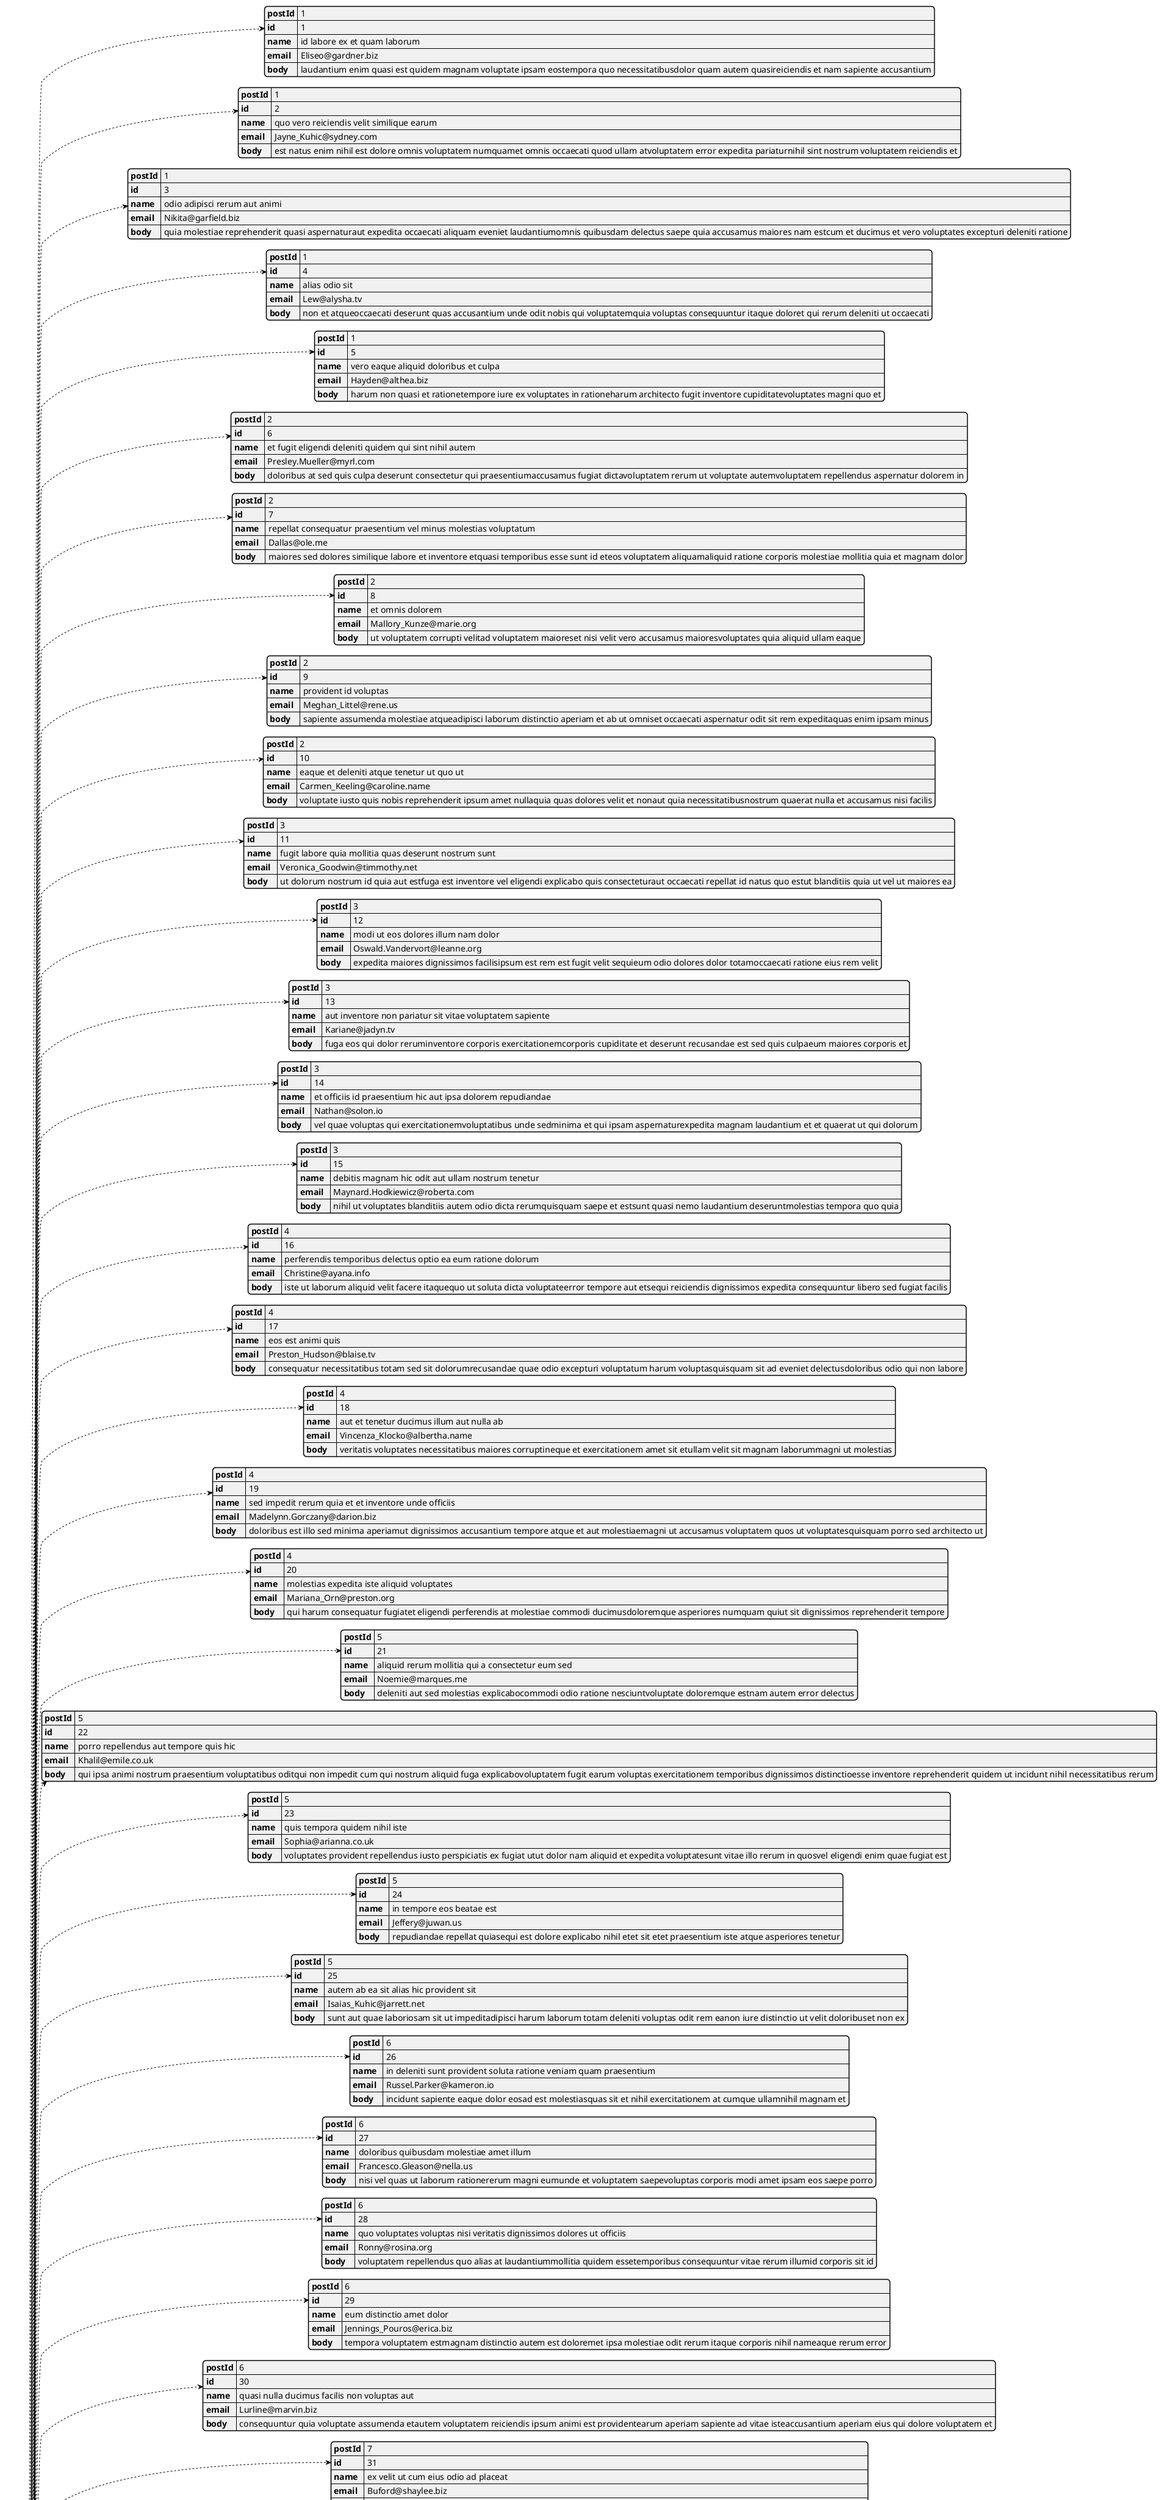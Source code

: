 @startjson
[
    {
        "postId": 1,
        "id": 1,
        "name": "id labore ex et quam laborum",
        "email": "Eliseo@gardner.biz",
        "body": "laudantium enim quasi est quidem magnam voluptate ipsam eos\ntempora quo necessitatibus\ndolor quam autem quasi\nreiciendis et nam sapiente accusantium"
    },
    {
        "postId": 1,
        "id": 2,
        "name": "quo vero reiciendis velit similique earum",
        "email": "Jayne_Kuhic@sydney.com",
        "body": "est natus enim nihil est dolore omnis voluptatem numquam\net omnis occaecati quod ullam at\nvoluptatem error expedita pariatur\nnihil sint nostrum voluptatem reiciendis et"
    },
    {
        "postId": 1,
        "id": 3,
        "name": "odio adipisci rerum aut animi",
        "email": "Nikita@garfield.biz",
        "body": "quia molestiae reprehenderit quasi aspernatur\naut expedita occaecati aliquam eveniet laudantium\nomnis quibusdam delectus saepe quia accusamus maiores nam est\ncum et ducimus et vero voluptates excepturi deleniti ratione"
    },
    {
        "postId": 1,
        "id": 4,
        "name": "alias odio sit",
        "email": "Lew@alysha.tv",
        "body": "non et atque\noccaecati deserunt quas accusantium unde odit nobis qui voluptatem\nquia voluptas consequuntur itaque dolor\net qui rerum deleniti ut occaecati"
    },
    {
        "postId": 1,
        "id": 5,
        "name": "vero eaque aliquid doloribus et culpa",
        "email": "Hayden@althea.biz",
        "body": "harum non quasi et ratione\ntempore iure ex voluptates in ratione\nharum architecto fugit inventore cupiditate\nvoluptates magni quo et"
    },
    {
        "postId": 2,
        "id": 6,
        "name": "et fugit eligendi deleniti quidem qui sint nihil autem",
        "email": "Presley.Mueller@myrl.com",
        "body": "doloribus at sed quis culpa deserunt consectetur qui praesentium\naccusamus fugiat dicta\nvoluptatem rerum ut voluptate autem\nvoluptatem repellendus aspernatur dolorem in"
    },
    {
        "postId": 2,
        "id": 7,
        "name": "repellat consequatur praesentium vel minus molestias voluptatum",
        "email": "Dallas@ole.me",
        "body": "maiores sed dolores similique labore et inventore et\nquasi temporibus esse sunt id et\neos voluptatem aliquam\naliquid ratione corporis molestiae mollitia quia et magnam dolor"
    },
    {
        "postId": 2,
        "id": 8,
        "name": "et omnis dolorem",
        "email": "Mallory_Kunze@marie.org",
        "body": "ut voluptatem corrupti velit\nad voluptatem maiores\net nisi velit vero accusamus maiores\nvoluptates quia aliquid ullam eaque"
    },
    {
        "postId": 2,
        "id": 9,
        "name": "provident id voluptas",
        "email": "Meghan_Littel@rene.us",
        "body": "sapiente assumenda molestiae atque\nadipisci laborum distinctio aperiam et ab ut omnis\net occaecati aspernatur odit sit rem expedita\nquas enim ipsam minus"
    },
    {
        "postId": 2,
        "id": 10,
        "name": "eaque et deleniti atque tenetur ut quo ut",
        "email": "Carmen_Keeling@caroline.name",
        "body": "voluptate iusto quis nobis reprehenderit ipsum amet nulla\nquia quas dolores velit et non\naut quia necessitatibus\nnostrum quaerat nulla et accusamus nisi facilis"
    },
    {
        "postId": 3,
        "id": 11,
        "name": "fugit labore quia mollitia quas deserunt nostrum sunt",
        "email": "Veronica_Goodwin@timmothy.net",
        "body": "ut dolorum nostrum id quia aut est\nfuga est inventore vel eligendi explicabo quis consectetur\naut occaecati repellat id natus quo est\nut blanditiis quia ut vel ut maiores ea"
    },
    {
        "postId": 3,
        "id": 12,
        "name": "modi ut eos dolores illum nam dolor",
        "email": "Oswald.Vandervort@leanne.org",
        "body": "expedita maiores dignissimos facilis\nipsum est rem est fugit velit sequi\neum odio dolores dolor totam\noccaecati ratione eius rem velit"
    },
    {
        "postId": 3,
        "id": 13,
        "name": "aut inventore non pariatur sit vitae voluptatem sapiente",
        "email": "Kariane@jadyn.tv",
        "body": "fuga eos qui dolor rerum\ninventore corporis exercitationem\ncorporis cupiditate et deserunt recusandae est sed quis culpa\neum maiores corporis et"
    },
    {
        "postId": 3,
        "id": 14,
        "name": "et officiis id praesentium hic aut ipsa dolorem repudiandae",
        "email": "Nathan@solon.io",
        "body": "vel quae voluptas qui exercitationem\nvoluptatibus unde sed\nminima et qui ipsam aspernatur\nexpedita magnam laudantium et et quaerat ut qui dolorum"
    },
    {
        "postId": 3,
        "id": 15,
        "name": "debitis magnam hic odit aut ullam nostrum tenetur",
        "email": "Maynard.Hodkiewicz@roberta.com",
        "body": "nihil ut voluptates blanditiis autem odio dicta rerum\nquisquam saepe et est\nsunt quasi nemo laudantium deserunt\nmolestias tempora quo quia"
    },
    {
        "postId": 4,
        "id": 16,
        "name": "perferendis temporibus delectus optio ea eum ratione dolorum",
        "email": "Christine@ayana.info",
        "body": "iste ut laborum aliquid velit facere itaque\nquo ut soluta dicta voluptate\nerror tempore aut et\nsequi reiciendis dignissimos expedita consequuntur libero sed fugiat facilis"
    },
    {
        "postId": 4,
        "id": 17,
        "name": "eos est animi quis",
        "email": "Preston_Hudson@blaise.tv",
        "body": "consequatur necessitatibus totam sed sit dolorum\nrecusandae quae odio excepturi voluptatum harum voluptas\nquisquam sit ad eveniet delectus\ndoloribus odio qui non labore"
    },
    {
        "postId": 4,
        "id": 18,
        "name": "aut et tenetur ducimus illum aut nulla ab",
        "email": "Vincenza_Klocko@albertha.name",
        "body": "veritatis voluptates necessitatibus maiores corrupti\nneque et exercitationem amet sit et\nullam velit sit magnam laborum\nmagni ut molestias"
    },
    {
        "postId": 4,
        "id": 19,
        "name": "sed impedit rerum quia et et inventore unde officiis",
        "email": "Madelynn.Gorczany@darion.biz",
        "body": "doloribus est illo sed minima aperiam\nut dignissimos accusantium tempore atque et aut molestiae\nmagni ut accusamus voluptatem quos ut voluptates\nquisquam porro sed architecto ut"
    },
    {
        "postId": 4,
        "id": 20,
        "name": "molestias expedita iste aliquid voluptates",
        "email": "Mariana_Orn@preston.org",
        "body": "qui harum consequatur fugiat\net eligendi perferendis at molestiae commodi ducimus\ndoloremque asperiores numquam qui\nut sit dignissimos reprehenderit tempore"
    },
    {
        "postId": 5,
        "id": 21,
        "name": "aliquid rerum mollitia qui a consectetur eum sed",
        "email": "Noemie@marques.me",
        "body": "deleniti aut sed molestias explicabo\ncommodi odio ratione nesciunt\nvoluptate doloremque est\nnam autem error delectus"
    },
    {
        "postId": 5,
        "id": 22,
        "name": "porro repellendus aut tempore quis hic",
        "email": "Khalil@emile.co.uk",
        "body": "qui ipsa animi nostrum praesentium voluptatibus odit\nqui non impedit cum qui nostrum aliquid fuga explicabo\nvoluptatem fugit earum voluptas exercitationem temporibus dignissimos distinctio\nesse inventore reprehenderit quidem ut incidunt nihil necessitatibus rerum"
    },
    {
        "postId": 5,
        "id": 23,
        "name": "quis tempora quidem nihil iste",
        "email": "Sophia@arianna.co.uk",
        "body": "voluptates provident repellendus iusto perspiciatis ex fugiat ut\nut dolor nam aliquid et expedita voluptate\nsunt vitae illo rerum in quos\nvel eligendi enim quae fugiat est"
    },
    {
        "postId": 5,
        "id": 24,
        "name": "in tempore eos beatae est",
        "email": "Jeffery@juwan.us",
        "body": "repudiandae repellat quia\nsequi est dolore explicabo nihil et\net sit et\net praesentium iste atque asperiores tenetur"
    },
    {
        "postId": 5,
        "id": 25,
        "name": "autem ab ea sit alias hic provident sit",
        "email": "Isaias_Kuhic@jarrett.net",
        "body": "sunt aut quae laboriosam sit ut impedit\nadipisci harum laborum totam deleniti voluptas odit rem ea\nnon iure distinctio ut velit doloribus\net non ex"
    },
    {
        "postId": 6,
        "id": 26,
        "name": "in deleniti sunt provident soluta ratione veniam quam praesentium",
        "email": "Russel.Parker@kameron.io",
        "body": "incidunt sapiente eaque dolor eos\nad est molestias\nquas sit et nihil exercitationem at cumque ullam\nnihil magnam et"
    },
    {
        "postId": 6,
        "id": 27,
        "name": "doloribus quibusdam molestiae amet illum",
        "email": "Francesco.Gleason@nella.us",
        "body": "nisi vel quas ut laborum ratione\nrerum magni eum\nunde et voluptatem saepe\nvoluptas corporis modi amet ipsam eos saepe porro"
    },
    {
        "postId": 6,
        "id": 28,
        "name": "quo voluptates voluptas nisi veritatis dignissimos dolores ut officiis",
        "email": "Ronny@rosina.org",
        "body": "voluptatem repellendus quo alias at laudantium\nmollitia quidem esse\ntemporibus consequuntur vitae rerum illum\nid corporis sit id"
    },
    {
        "postId": 6,
        "id": 29,
        "name": "eum distinctio amet dolor",
        "email": "Jennings_Pouros@erica.biz",
        "body": "tempora voluptatem est\nmagnam distinctio autem est dolorem\net ipsa molestiae odit rerum itaque corporis nihil nam\neaque rerum error"
    },
    {
        "postId": 6,
        "id": 30,
        "name": "quasi nulla ducimus facilis non voluptas aut",
        "email": "Lurline@marvin.biz",
        "body": "consequuntur quia voluptate assumenda et\nautem voluptatem reiciendis ipsum animi est provident\nearum aperiam sapiente ad vitae iste\naccusantium aperiam eius qui dolore voluptatem et"
    },
    {
        "postId": 7,
        "id": 31,
        "name": "ex velit ut cum eius odio ad placeat",
        "email": "Buford@shaylee.biz",
        "body": "quia incidunt ut\naliquid est ut rerum deleniti iure est\nipsum quia ea sint et\nvoluptatem quaerat eaque repudiandae eveniet aut"
    },
    {
        "postId": 7,
        "id": 32,
        "name": "dolorem architecto ut pariatur quae qui suscipit",
        "email": "Maria@laurel.name",
        "body": "nihil ea itaque libero illo\nofficiis quo quo dicta inventore consequatur voluptas voluptatem\ncorporis sed necessitatibus velit tempore\nrerum velit et temporibus"
    },
    {
        "postId": 7,
        "id": 33,
        "name": "voluptatum totam vel voluptate omnis",
        "email": "Jaeden.Towne@arlene.tv",
        "body": "fugit harum quae vero\nlibero unde tempore\nsoluta eaque culpa sequi quibusdam nulla id\net et necessitatibus"
    },
    {
        "postId": 7,
        "id": 34,
        "name": "omnis nemo sunt ab autem",
        "email": "Ethelyn.Schneider@emelia.co.uk",
        "body": "omnis temporibus quasi ab omnis\nfacilis et omnis illum quae quasi aut\nminus iure ex rem ut reprehenderit\nin non fugit"
    },
    {
        "postId": 7,
        "id": 35,
        "name": "repellendus sapiente omnis praesentium aliquam ipsum id molestiae omnis",
        "email": "Georgianna@florence.io",
        "body": "dolor mollitia quidem facere et\nvel est ut\nut repudiandae est quidem dolorem sed atque\nrem quia aut adipisci sunt"
    },
    {
        "postId": 8,
        "id": 36,
        "name": "sit et quis",
        "email": "Raheem_Heaney@gretchen.biz",
        "body": "aut vero est\ndolor non aut excepturi dignissimos illo nisi aut quas\naut magni quia nostrum provident magnam quas modi maxime\nvoluptatem et molestiae"
    },
    {
        "postId": 8,
        "id": 37,
        "name": "beatae veniam nemo rerum voluptate quam aspernatur",
        "email": "Jacky@victoria.net",
        "body": "qui rem amet aut\ncumque maiores earum ut quia sit nam esse qui\niusto aspernatur quis voluptas\ndolorem distinctio ex temporibus rem"
    },
    {
        "postId": 8,
        "id": 38,
        "name": "maiores dolores expedita",
        "email": "Piper@linwood.us",
        "body": "unde voluptatem qui dicta\nvel ad aut eos error consequatur voluptatem\nadipisci doloribus qui est sit aut\nvelit aut et ea ratione eveniet iure fuga"
    },
    {
        "postId": 8,
        "id": 39,
        "name": "necessitatibus ratione aut ut delectus quae ut",
        "email": "Gaylord@russell.net",
        "body": "atque consequatur dolorem sunt\nadipisci autem et\nvoluptatibus et quae necessitatibus rerum eaque aperiam nostrum nemo\neligendi sed et beatae et inventore"
    },
    {
        "postId": 8,
        "id": 40,
        "name": "non minima omnis deleniti pariatur facere quibusdam at",
        "email": "Clare.Aufderhar@nicole.ca",
        "body": "quod minus alias quos\nperferendis labore molestias quae ut ut corporis deserunt vitae\net quaerat ut et ullam unde asperiores\ncum voluptatem cumque"
    },
    {
        "postId": 9,
        "id": 41,
        "name": "voluptas deleniti ut",
        "email": "Lucio@gladys.tv",
        "body": "facere repudiandae vitae ea aut sed quo ut et\nfacere nihil ut voluptates in\nsaepe cupiditate accusantium numquam dolores\ninventore sint mollitia provident"
    },
    {
        "postId": 9,
        "id": 42,
        "name": "nam qui et",
        "email": "Shemar@ewell.name",
        "body": "aut culpa quaerat veritatis eos debitis\naut repellat eius explicabo et\nofficiis quo sint at magni ratione et iure\nincidunt quo sequi quia dolorum beatae qui"
    },
    {
        "postId": 9,
        "id": 43,
        "name": "molestias sint est voluptatem modi",
        "email": "Jackeline@eva.tv",
        "body": "voluptatem ut possimus laborum quae ut commodi delectus\nin et consequatur\nin voluptas beatae molestiae\nest rerum laborum et et velit sint ipsum dolorem"
    },
    {
        "postId": 9,
        "id": 44,
        "name": "hic molestiae et fuga ea maxime quod",
        "email": "Marianna_Wilkinson@rupert.io",
        "body": "qui sunt commodi\nsint vel optio vitae quis qui non distinctio\nid quasi modi dicta\neos nihil sit inventore est numquam officiis"
    },
    {
        "postId": 9,
        "id": 45,
        "name": "autem illo facilis",
        "email": "Marcia@name.biz",
        "body": "ipsum odio harum voluptatem sunt cumque et dolores\nnihil laboriosam neque commodi qui est\nquos numquam voluptatum\ncorporis quo in vitae similique cumque tempore"
    },
    {
        "postId": 10,
        "id": 46,
        "name": "dignissimos et deleniti voluptate et quod",
        "email": "Jeremy.Harann@waino.me",
        "body": "exercitationem et id quae cum omnis\nvoluptatibus accusantium et quidem\nut ipsam sint\ndoloremque illo ex atque necessitatibus sed"
    },
    {
        "postId": 10,
        "id": 47,
        "name": "rerum commodi est non dolor nesciunt ut",
        "email": "Pearlie.Kling@sandy.com",
        "body": "occaecati laudantium ratione non cumque\nearum quod non enim soluta nisi velit similique voluptatibus\nesse laudantium consequatur voluptatem rem eaque voluptatem aut ut\net sit quam"
    },
    {
        "postId": 10,
        "id": 48,
        "name": "consequatur animi dolorem saepe repellendus ut quo aut tenetur",
        "email": "Manuela_Stehr@chelsie.tv",
        "body": "illum et alias quidem magni voluptatum\nab soluta ea qui saepe corrupti hic et\ncum repellat esse\nest sint vel veritatis officia consequuntur cum"
    },
    {
        "postId": 10,
        "id": 49,
        "name": "rerum placeat quae minus iusto eligendi",
        "email": "Camryn.Weimann@doris.io",
        "body": "id est iure occaecati quam similique enim\nab repudiandae non\nillum expedita quam excepturi soluta qui placeat\nperspiciatis optio maiores non doloremque aut iusto sapiente"
    },
    {
        "postId": 10,
        "id": 50,
        "name": "dolorum soluta quidem ex quae occaecati dicta aut doloribus",
        "email": "Kiana_Predovic@yasmin.io",
        "body": "eum accusamus aut delectus\narchitecto blanditiis quia sunt\nrerum harum sit quos quia aspernatur vel corrupti inventore\nanimi dicta vel corporis"
    },
    {
        "postId": 11,
        "id": 51,
        "name": "molestias et odio ut commodi omnis ex",
        "email": "Laurie@lincoln.us",
        "body": "perferendis omnis esse\nvoluptate sit mollitia sed perferendis\nnemo nostrum qui\nvel quis nisi doloribus animi odio id quas"
    },
    {
        "postId": 11,
        "id": 52,
        "name": "esse autem dolorum",
        "email": "Abigail.OConnell@june.org",
        "body": "et enim voluptatem totam laudantium\nimpedit nam labore repellendus enim earum aut\nconsectetur mollitia fugit qui repellat expedita sunt\naut fugiat vel illo quos aspernatur ducimus"
    },
    {
        "postId": 11,
        "id": 53,
        "name": "maiores alias necessitatibus aut non",
        "email": "Laverne_Price@scotty.info",
        "body": "a at tempore\nmolestiae odit qui dolores molestias dolorem et\nlaboriosam repudiandae placeat quisquam\nautem aperiam consectetur maiores laboriosam nostrum"
    },
    {
        "postId": 11,
        "id": 54,
        "name": "culpa eius tempora sit consequatur neque iure deserunt",
        "email": "Kenton_Vandervort@friedrich.com",
        "body": "et ipsa rem ullam cum pariatur similique quia\ncum ipsam est sed aut inventore\nprovident sequi commodi enim inventore assumenda aut aut\ntempora possimus soluta quia consequatur modi illo"
    },
    {
        "postId": 11,
        "id": 55,
        "name": "quas pariatur quia a doloribus",
        "email": "Hayden_Olson@marianna.me",
        "body": "perferendis eaque labore laudantium ut molestiae soluta et\nvero odio non corrupti error pariatur consectetur et\nenim nam quia voluptatum non\nmollitia culpa facere voluptas suscipit veniam"
    },
    {
        "postId": 12,
        "id": 56,
        "name": "et dolorem corrupti sed molestias",
        "email": "Vince_Crist@heidi.biz",
        "body": "cum esse odio nihil reiciendis illum quaerat\nest facere quia\noccaecati sit totam fugiat in beatae\nut occaecati unde vitae nihil quidem consequatur"
    },
    {
        "postId": 12,
        "id": 57,
        "name": "qui quidem sed",
        "email": "Darron.Nikolaus@eulah.me",
        "body": "dolorem facere itaque fuga odit autem\nperferendis quisquam quis corrupti eius dicta\nrepudiandae error esse itaque aut\ncorrupti sint consequatur aliquid"
    },
    {
        "postId": 12,
        "id": 58,
        "name": "sint minus reiciendis qui perspiciatis id",
        "email": "Ezra_Abshire@lyda.us",
        "body": "veritatis qui nihil\nquia reprehenderit non ullam ea iusto\nconsectetur nam voluptas ut temporibus tempore provident error\neos et nisi et voluptate"
    },
    {
        "postId": 12,
        "id": 59,
        "name": "quis ducimus distinctio similique et illum minima ab libero",
        "email": "Jameson@tony.info",
        "body": "cumque molestiae officia aut fugiat nemo autem\nvero alias atque sed qui ratione quia\nrepellat vel earum\nea laudantium mollitia"
    },
    {
        "postId": 12,
        "id": 60,
        "name": "expedita libero quos cum commodi ad",
        "email": "Americo@estrella.net",
        "body": "error eum quia voluptates alias repudiandae\naccusantium veritatis maiores assumenda\nquod impedit animi tempore veritatis\nanimi et et officiis labore impedit blanditiis repudiandae"
    },
    {
        "postId": 13,
        "id": 61,
        "name": "quidem itaque dolores quod laborum aliquid molestiae",
        "email": "Aurelio.Pfeffer@griffin.ca",
        "body": "deserunt cumque laudantium\net et odit quia sint quia quidem\nquibusdam debitis fuga in tempora deleniti\nimpedit consequatur veniam reiciendis autem porro minima"
    },
    {
        "postId": 13,
        "id": 62,
        "name": "libero beatae consequuntur optio est hic",
        "email": "Vesta_Crooks@dora.us",
        "body": "tempore dolorum corrupti facilis\npraesentium sunt iste recusandae\nunde quisquam similique\nalias consequuntur voluptates velit"
    },
    {
        "postId": 13,
        "id": 63,
        "name": "occaecati dolor accusantium et quasi architecto aut eveniet fugiat",
        "email": "Margarett_Klein@mike.biz",
        "body": "aut eligendi et molestiae voluptatum tempora\nofficia nihil sit voluptatem aut deleniti\nquaerat consequatur eaque\nsapiente tempore commodi tenetur rerum qui quo"
    },
    {
        "postId": 13,
        "id": 64,
        "name": "consequatur aut ullam voluptas dolorum voluptatum sequi et",
        "email": "Freida@brandt.tv",
        "body": "sed illum quis\nut aut culpa labore aspernatur illo\ndolorem quia vitae ut aut quo repellendus est omnis\nesse at est debitis"
    },
    {
        "postId": 13,
        "id": 65,
        "name": "earum ea ratione numquam",
        "email": "Mollie@agustina.name",
        "body": "qui debitis vitae ratione\ntempora impedit aperiam porro molestiae placeat vero laboriosam recusandae\npraesentium consequatur facere et itaque quidem eveniet\nmagnam natus distinctio sapiente"
    },
    {
        "postId": 14,
        "id": 66,
        "name": "eius nam consequuntur",
        "email": "Janice@alda.io",
        "body": "necessitatibus libero occaecati\nvero inventore iste assumenda veritatis\nasperiores non sit et quia omnis facere nemo explicabo\nodit quo nobis porro"
    },
    {
        "postId": 14,
        "id": 67,
        "name": "omnis consequatur natus distinctio",
        "email": "Dashawn@garry.com",
        "body": "nulla quo itaque beatae ad\nofficiis animi aut exercitationem voluptatum dolorem doloremque ducimus in\nrecusandae officia consequuntur quas\naspernatur dolores est esse dolores sit illo laboriosam quaerat"
    },
    {
        "postId": 14,
        "id": 68,
        "name": "architecto ut deserunt consequatur cumque sapiente",
        "email": "Devan.Nader@ettie.me",
        "body": "sed magni accusantium numquam quidem omnis et voluptatem beatae\nquos fugit libero\nvel ipsa et nihil recusandae ea\niste nemo qui optio sit enim ut nostrum odit"
    },
    {
        "postId": 14,
        "id": 69,
        "name": "at aut ea iure accusantium voluptatum nihil ipsum",
        "email": "Joana.Schoen@leora.co.uk",
        "body": "omnis dolor autem qui est natus\nautem animi nemo voluptatum aut natus accusantium iure\ninventore sunt ea tenetur commodi suscipit facere architecto consequatur\ndolorem nihil veritatis consequuntur corporis"
    },
    {
        "postId": 14,
        "id": 70,
        "name": "eum magni accusantium labore aut cum et tenetur",
        "email": "Minerva.Anderson@devonte.ca",
        "body": "omnis aliquam praesentium ad voluptatem harum aperiam dolor autem\nhic asperiores quisquam ipsa necessitatibus suscipit\npraesentium rem deserunt et\nfacere repellendus aut sed fugit qui est"
    },
    {
        "postId": 15,
        "id": 71,
        "name": "vel pariatur perferendis vero ab aut voluptates labore",
        "email": "Lavinia@lafayette.me",
        "body": "mollitia magnam et\nipsum consequatur est expedita\naut rem ut ex doloremque est vitae est\ncumque velit recusandae numquam libero dolor fuga fugit a"
    },
    {
        "postId": 15,
        "id": 72,
        "name": "quia sunt dolor dolor suscipit expedita quis",
        "email": "Sabrina.Marks@savanah.name",
        "body": "quisquam voluptas ut\npariatur eos amet non\nreprehenderit voluptates numquam\nin est voluptatem dicta ipsa qui esse enim"
    },
    {
        "postId": 15,
        "id": 73,
        "name": "ut quia ipsa repellat sunt et sequi aut est",
        "email": "Desmond_Graham@kailee.biz",
        "body": "nam qui possimus deserunt\ninventore dignissimos nihil rerum ut consequatur vel architecto\ntenetur recusandae voluptate\nnumquam dignissimos aliquid ut reprehenderit voluptatibus"
    },
    {
        "postId": 15,
        "id": 74,
        "name": "ut non illum pariatur dolor",
        "email": "Gussie_Kunde@sharon.biz",
        "body": "non accusamus eum aut et est\naccusantium animi nesciunt distinctio ea quas quisquam\nsit ut voluptatem modi natus sint\nfacilis est qui molestias recusandae nemo"
    },
    {
        "postId": 15,
        "id": 75,
        "name": "minus laboriosam consequuntur",
        "email": "Richard@chelsie.co.uk",
        "body": "natus numquam enim asperiores doloremque ullam et\nest molestias doloribus cupiditate labore vitae aut voluptatem\nitaque quos quo consectetur nihil illum veniam\nnostrum voluptatum repudiandae ut"
    },
    {
        "postId": 16,
        "id": 76,
        "name": "porro ut soluta repellendus similique",
        "email": "Gage_Turner@halle.name",
        "body": "sunt qui consequatur similique recusandae repellendus voluptates eos et\nvero nostrum fugit magnam aliquam\nreprehenderit nobis voluptatem eos consectetur possimus\net perferendis qui ea fugiat sit doloremque"
    },
    {
        "postId": 16,
        "id": 77,
        "name": "dolores et quo omnis voluptates",
        "email": "Alfred@sadye.biz",
        "body": "eos ullam dolorem impedit labore mollitia\nrerum non dolores\nmolestiae dignissimos qui maxime sed voluptate consequatur\ndoloremque praesentium magnam odio iste quae totam aut"
    },
    {
        "postId": 16,
        "id": 78,
        "name": "voluptas voluptas voluptatibus blanditiis",
        "email": "Catharine@jordyn.com",
        "body": "qui adipisci eveniet excepturi iusto magni et\nenim ducimus asperiores blanditiis nemo\ncommodi nihil ex\nenim rerum vel nobis nostrum et non"
    },
    {
        "postId": 16,
        "id": 79,
        "name": "beatae ut ad quisquam sed repellendus et",
        "email": "Esther_Ratke@shayna.biz",
        "body": "et inventore sapiente sed\nsunt similique fugiat officia velit doloremque illo eligendi quas\nsed rerum in quidem perferendis facere molestias\ndolore dolor voluptas nam vel quia"
    },
    {
        "postId": 16,
        "id": 80,
        "name": "et cumque ad culpa ut eligendi non",
        "email": "Evangeline@chad.net",
        "body": "dignissimos itaque ab et tempore odio omnis voluptatem\nitaque perferendis rem repellendus tenetur nesciunt velit\nqui cupiditate recusandae\nquis debitis dolores aliquam nam"
    },
    {
        "postId": 17,
        "id": 81,
        "name": "aut non consequuntur dignissimos voluptatibus dolorem earum recusandae dolorem",
        "email": "Newton.Kertzmann@anjali.io",
        "body": "illum et voluptatem quis repellendus quidem repellat\nreprehenderit voluptas consequatur mollitia\npraesentium nisi quo quod et\noccaecati repellendus illo eius harum explicabo doloribus officia"
    },
    {
        "postId": 17,
        "id": 82,
        "name": "ea est non dolorum iste nihil est",
        "email": "Caleb_Herzog@rosamond.net",
        "body": "officiis dolorem voluptas aliquid eveniet tempora qui\nea temporibus labore accusamus sint\nut sunt necessitatibus voluptatum animi cumque\nat reiciendis voluptatem iure aliquid et qui dolores et"
    },
    {
        "postId": 17,
        "id": 83,
        "name": "nihil qui accusamus ratione et molestias et minus",
        "email": "Sage_Mueller@candace.net",
        "body": "et consequatur voluptates magnam fugit sunt repellendus nihil earum\nofficiis aut cupiditate\net distinctio laboriosam\nmolestiae sunt dolor explicabo recusandae"
    },
    {
        "postId": 17,
        "id": 84,
        "name": "quia voluptatibus magnam voluptatem optio vel perspiciatis",
        "email": "Bernie.Bergnaum@lue.com",
        "body": "ratione ut magni voluptas\nexplicabo natus quia consequatur nostrum aut\nomnis enim in qui illum\naut atque laboriosam aliquid blanditiis quisquam et laborum"
    },
    {
        "postId": 17,
        "id": 85,
        "name": "non voluptas cum est quis aut consectetur nam",
        "email": "Alexzander_Davis@eduardo.name",
        "body": "quisquam incidunt dolores sint qui doloribus provident\nvel cupiditate deleniti alias voluptatem placeat ad\nut dolorem illum unde iure quis libero neque\nea et distinctio id"
    },
    {
        "postId": 18,
        "id": 86,
        "name": "suscipit est sunt vel illum sint",
        "email": "Jacquelyn@krista.info",
        "body": "eum culpa debitis sint\neaque quia magni laudantium qui neque voluptas\nvoluptatem qui molestiae vel earum est ratione excepturi\nsit aut explicabo et repudiandae ut perspiciatis"
    },
    {
        "postId": 18,
        "id": 87,
        "name": "dolor asperiores autem et omnis quasi nobis",
        "email": "Grover_Volkman@coty.tv",
        "body": "assumenda corporis architecto repudiandae omnis qui et odit\nperferendis velit enim\net quia reiciendis sint\nquia voluptas quam deserunt facilis harum eligendi"
    },
    {
        "postId": 18,
        "id": 88,
        "name": "officiis aperiam odit sint est non",
        "email": "Jovanny@abigale.ca",
        "body": "laudantium corrupti atque exercitationem quae enim et veniam dicta\nautem perspiciatis sit dolores\nminima consectetur tenetur iste facere\namet est neque"
    },
    {
        "postId": 18,
        "id": 89,
        "name": "in voluptatum nostrum voluptas iure nisi rerum est placeat",
        "email": "Isac_Schmeler@barton.com",
        "body": "quibusdam rerum quia nostrum culpa\nculpa est natus impedit quo rem voluptate quos\nrerum culpa aut ut consectetur\nsunt esse laudantium voluptatibus cupiditate rerum"
    },
    {
        "postId": 18,
        "id": 90,
        "name": "eum voluptas dolores molestias odio amet repellendus",
        "email": "Sandy.Erdman@sabina.info",
        "body": "vitae cupiditate excepturi eum veniam laudantium aspernatur blanditiis\naspernatur quia ut assumenda et magni enim magnam\nin voluptate tempora\nnon qui voluptatem reprehenderit porro qui voluptatibus"
    },
    {
        "postId": 19,
        "id": 91,
        "name": "repellendus est laboriosam voluptas veritatis",
        "email": "Alexandro@garry.io",
        "body": "qui nisi at maxime deleniti quo\nex quas tenetur nam\ndeleniti aut asperiores deserunt cum ex eaque alias sit\net veniam ab consequatur molestiae"
    },
    {
        "postId": 19,
        "id": 92,
        "name": "repellendus aspernatur occaecati tempore blanditiis deleniti omnis qui distinctio",
        "email": "Vickie_Schuster@harley.net",
        "body": "nihil necessitatibus omnis asperiores nobis praesentium quia\nab debitis quo deleniti aut sequi commodi\nut perspiciatis quod est magnam aliquam modi\neum quos aliquid ea est"
    },
    {
        "postId": 19,
        "id": 93,
        "name": "mollitia dolor deleniti sed iure laudantium",
        "email": "Roma_Doyle@alia.com",
        "body": "ut quis et id repellat labore\nnobis itaque quae saepe est ullam aut\ndolor id ut quis\nsunt iure voluptates expedita voluptas doloribus modi saepe autem"
    },
    {
        "postId": 19,
        "id": 94,
        "name": "vero repudiandae voluptatem nobis",
        "email": "Tatum_Marks@jaylon.name",
        "body": "reiciendis delectus nulla quae voluptas nihil provident quia\nab corporis nesciunt blanditiis quibusdam et unde et\nmagni eligendi aperiam corrupti perspiciatis quasi\nneque iure voluptatibus mollitia"
    },
    {
        "postId": 19,
        "id": 95,
        "name": "voluptatem unde quos provident ad qui sit et excepturi",
        "email": "Juston.Ruecker@scot.tv",
        "body": "at ut tenetur rem\nut fuga quis ea magnam alias\naut tempore fugiat laboriosam porro quia iure qui\narchitecto est enim"
    },
    {
        "postId": 20,
        "id": 96,
        "name": "non sit ad culpa quis",
        "email": "River.Grady@lavada.biz",
        "body": "eum itaque quam\nlaboriosam sequi ullam quos nobis\nomnis dignissimos nam dolores\nfacere id suscipit aliquid culpa rerum quis"
    },
    {
        "postId": 20,
        "id": 97,
        "name": "reiciendis culpa omnis suscipit est",
        "email": "Claudia@emilia.ca",
        "body": "est ducimus voluptate saepe iusto repudiandae recusandae et\nsint fugit voluptas eum itaque\nodit ab eos voluptas molestiae necessitatibus earum possimus voluptatem\nquibusdam aut illo beatae qui delectus aut officia veritatis"
    },
    {
        "postId": 20,
        "id": 98,
        "name": "praesentium dolorem ea voluptate et",
        "email": "Torrey@june.tv",
        "body": "ex et expedita cum voluptatem\nvoluptatem ab expedita quis nihil\nesse quo nihil perferendis dolores velit ut culpa aut\ndolor maxime necessitatibus voluptatem"
    },
    {
        "postId": 20,
        "id": 99,
        "name": "laudantium delectus nam",
        "email": "Hildegard.Aufderhar@howard.com",
        "body": "aut quam consequatur sit et\nrepellat maiores laborum similique voluptatem necessitatibus nihil\net debitis nemo occaecati cupiditate\nmodi dolorum quia aut"
    },
    {
        "postId": 20,
        "id": 100,
        "name": "et sint quia dolor et est ea nulla cum",
        "email": "Leone_Fay@orrin.com",
        "body": "architecto dolorem ab explicabo et provident et\net eos illo omnis mollitia ex aliquam\natque ut ipsum nulla nihil\nquis voluptas aut debitis facilis"
    },
    {
        "postId": 21,
        "id": 101,
        "name": "perspiciatis magnam ut eum autem similique explicabo expedita",
        "email": "Lura@rod.tv",
        "body": "ut aut maxime officia sed aliquam et magni autem\nveniam repudiandae nostrum odio enim eum optio aut\nomnis illo quasi quibusdam inventore explicabo\nreprehenderit dolor saepe possimus molestiae"
    },
    {
        "postId": 21,
        "id": 102,
        "name": "officia ullam ut neque earum ipsa et fuga",
        "email": "Lottie.Zieme@ruben.us",
        "body": "aut dolorem quos ut non\naliquam unde iure minima quod ullam qui\nfugiat molestiae tempora voluptate vel labore\nsaepe animi et vitae numquam ipsa"
    },
    {
        "postId": 21,
        "id": 103,
        "name": "ipsum a ut",
        "email": "Winona_Price@jevon.me",
        "body": "totam eum fugiat repellendus\nquae beatae explicabo excepturi iusto et\nrepellat alias iure voluptates consequatur sequi minus\nsed maxime unde"
    },
    {
        "postId": 21,
        "id": 104,
        "name": "a assumenda totam",
        "email": "Gabriel@oceane.biz",
        "body": "qui aperiam labore animi magnam odit est\nut autem eaque ea magni quas voluptatem\ndoloribus vel voluptatem nostrum ut debitis enim quaerat\nut esse eveniet aut"
    },
    {
        "postId": 21,
        "id": 105,
        "name": "voluptatem repellat est",
        "email": "Adolph.Ondricka@mozell.co.uk",
        "body": "ut rerum illum error at inventore ab nobis molestiae\nipsa architecto temporibus non aliquam aspernatur omnis quidem aliquid\nconsequatur non et expedita cumque voluptates ipsam quia\nblanditiis libero itaque sed iusto at"
    },
    {
        "postId": 22,
        "id": 106,
        "name": "maiores placeat facere quam pariatur",
        "email": "Allen@richard.biz",
        "body": "dolores debitis voluptatem ab hic\nmagnam alias qui est sunt\net porro velit et repellendus occaecati est\nsequi quia odio deleniti illum"
    },
    {
        "postId": 22,
        "id": 107,
        "name": "in ipsam vel id impedit possimus eos voluptate",
        "email": "Nicholaus@mikayla.ca",
        "body": "eveniet fugit qui\nporro eaque dolores eos adipisci dolores ut\nfugit perferendis pariatur\nnumquam et repellat occaecati atque ipsum neque"
    },
    {
        "postId": 22,
        "id": 108,
        "name": "ut veritatis corporis placeat suscipit consequatur quaerat",
        "email": "Kayla@susanna.org",
        "body": "at a vel sequi nostrum\nharum nam nihil\ncumque aut in dolore rerum ipsa hic ratione\nrerum cum ratione provident labore ad quisquam repellendus a"
    },
    {
        "postId": 22,
        "id": 109,
        "name": "eveniet ut similique accusantium qui dignissimos",
        "email": "Gideon@amina.name",
        "body": "aliquid qui dolorem deserunt aperiam natus corporis eligendi neque\nat et sunt aut qui\nillum repellat qui excepturi laborum facilis aut omnis consequatur\net aut optio ipsa nisi enim"
    },
    {
        "postId": 22,
        "id": 110,
        "name": "sint est odit officiis similique aut corrupti quas autem",
        "email": "Cassidy@maribel.io",
        "body": "cum sequi in eligendi id eaque\ndolores accusamus dolorem eum est voluptatem quisquam tempore\nin voluptas enim voluptatem asperiores voluptatibus\neius quo quos quasi voluptas earum ut necessitatibus"
    },
    {
        "postId": 23,
        "id": 111,
        "name": "possimus facilis deleniti nemo atque voluptate",
        "email": "Stefan.Crist@duane.ca",
        "body": "ullam autem et\naccusantium quod sequi similique soluta explicabo ipsa\neius ratione quisquam sed et excepturi occaecati pariatur\nmolestiae ut reiciendis eum voluptatem sed"
    },
    {
        "postId": 23,
        "id": 112,
        "name": "dolore aut aspernatur est voluptate quia ipsam",
        "email": "Aniyah.Ortiz@monte.me",
        "body": "ut tempora deleniti quo molestiae eveniet provident earum occaecati\nest nesciunt ut pariatur ipsa voluptas voluptatem aperiam\nqui deleniti quibusdam voluptas molestiae facilis id iusto similique\ntempora aut qui"
    },
    {
        "postId": 23,
        "id": 113,
        "name": "sint quo debitis deleniti repellat",
        "email": "Laverna@rico.biz",
        "body": "voluptatem sint quia modi accusantium alias\nrecusandae rerum voluptatem aut sit et ut magnam\nvoluptas rerum odio quo labore voluptatem facere consequuntur\nut sit voluptatum hic distinctio"
    },
    {
        "postId": 23,
        "id": 114,
        "name": "optio et sunt non",
        "email": "Derek@hildegard.net",
        "body": "nihil labore qui\nquis dolor eveniet iste numquam\nporro velit incidunt\nlaboriosam asperiores aliquam facilis in et voluptas eveniet quasi"
    },
    {
        "postId": 23,
        "id": 115,
        "name": "occaecati dolorem eum in veniam quia quo reiciendis",
        "email": "Tyrell@abdullah.ca",
        "body": "laudantium tempore aut\nmaiores laborum fugit qui suscipit hic sint officiis corrupti\nofficiis eum optio cumque fuga sed voluptatibus similique\nsit consequuntur rerum commodi"
    },
    {
        "postId": 24,
        "id": 116,
        "name": "veritatis sit tempora quasi fuga aut dolorum",
        "email": "Reyes@hailey.name",
        "body": "quia voluptas qui assumenda nesciunt harum iusto\nest corrupti aperiam\nut aut unde maxime consequatur eligendi\nveniam modi id sint rem labore saepe minus"
    },
    {
        "postId": 24,
        "id": 117,
        "name": "incidunt quae optio quam corporis iste deleniti accusantium vero",
        "email": "Danika.Dicki@mekhi.biz",
        "body": "doloribus esse necessitatibus qui eos et ut est saepe\nsed rerum tempore est ut\nquisquam et eligendi accusantium\ncommodi non doloribus"
    },
    {
        "postId": 24,
        "id": 118,
        "name": "quisquam laborum reiciendis aut",
        "email": "Alessandra.Nitzsche@stephania.us",
        "body": "repudiandae aliquam maxime cupiditate consequatur id\nquas error repellendus\ntotam officia dolorem beatae natus cum exercitationem\nasperiores dolor ea"
    },
    {
        "postId": 24,
        "id": 119,
        "name": "minus pariatur odit",
        "email": "Matteo@marquis.net",
        "body": "et omnis consequatur ut\nin suscipit et voluptatem\nanimi at ut\ndolores quos aut numquam esse praesentium aut placeat nam"
    },
    {
        "postId": 24,
        "id": 120,
        "name": "harum error sit",
        "email": "Joshua.Spinka@toby.io",
        "body": "iusto sint recusandae placeat atque perferendis sit corporis molestiae\nrem dolor eius id delectus et qui\nsed dolorem reiciendis error ullam corporis delectus\nexplicabo mollitia odit laborum sed itaque deserunt rem dolorem"
    },
    {
        "postId": 25,
        "id": 121,
        "name": "deleniti quo corporis ullam magni praesentium molestiae",
        "email": "Annabelle@cole.com",
        "body": "soluta mollitia impedit cumque nostrum tempore aut placeat repellat\nenim adipisci dolores aut ut ratione laboriosam necessitatibus vel\net blanditiis est iste sapiente qui atque repellendus alias\nearum consequuntur quia quasi quia"
    },
    {
        "postId": 25,
        "id": 122,
        "name": "nihil tempora et reiciendis modi veniam",
        "email": "Kacey@jamal.info",
        "body": "doloribus veritatis a et quis corrupti incidunt est\nharum maiores impedit et beatae qui velit et aut\nporro sed dignissimos deserunt deleniti\net eveniet voluptas ipsa pariatur rem ducimus"
    },
    {
        "postId": 25,
        "id": 123,
        "name": "ad eos explicabo odio velit",
        "email": "Mina@mallie.name",
        "body": "nostrum perspiciatis doloribus\nexplicabo soluta id libero illo iste et\nab expedita error aliquam eum sint ipsum\nmodi possimus et"
    },
    {
        "postId": 25,
        "id": 124,
        "name": "nostrum suscipit aut consequatur magnam sunt fuga nihil",
        "email": "Hudson.Blick@ruben.biz",
        "body": "ut ut eius qui explicabo quis\niste autem nulla beatae tenetur enim\nassumenda explicabo consequatur harum exercitationem\nvelit itaque consectetur et possimus"
    },
    {
        "postId": 25,
        "id": 125,
        "name": "porro et voluptate et reprehenderit",
        "email": "Domenic.Durgan@joaquin.name",
        "body": "aut voluptas dolore autem\nreprehenderit expedita et nihil pariatur ea animi quo ullam\na ea officiis corporis\neius voluptatum cum mollitia dolore quaerat accusamus"
    },
    {
        "postId": 26,
        "id": 126,
        "name": "fuga tenetur id et qui labore delectus",
        "email": "Alexie@alayna.org",
        "body": "est qui ut tempore temporibus pariatur provident qui consequuntur\nlaboriosam porro dignissimos quos debitis id laborum et totam\naut eius sequi dolor maiores amet\nrerum voluptatibus quod ratione quos labore fuga sit"
    },
    {
        "postId": 26,
        "id": 127,
        "name": "consequatur harum magnam",
        "email": "Haven_Barrows@brant.org",
        "body": "omnis consequatur dignissimos iure rerum odio\nculpa laudantium quia voluptas enim est nisi\ndoloremque consequatur autem officiis necessitatibus beatae et\net itaque animi dolor praesentium"
    },
    {
        "postId": 26,
        "id": 128,
        "name": "labore architecto quaerat tempora voluptas consequuntur animi",
        "email": "Marianne@maximo.us",
        "body": "exercitationem eius aut ullam vero\nimpedit similique maiores ea et in culpa possimus omnis\neos labore autem quam repellendus dolores deserunt voluptatem\nnon ullam eos accusamus"
    },
    {
        "postId": 26,
        "id": 129,
        "name": "deleniti facere tempore et perspiciatis voluptas quis voluptatem",
        "email": "Fanny@danial.com",
        "body": "fugit minima voluptatem est aut sed explicabo\nharum dolores at qui eaque\nmagni velit ut et\nnam et ut sunt excepturi repellat non commodi"
    },
    {
        "postId": 26,
        "id": 130,
        "name": "quod est non quia doloribus quam deleniti libero",
        "email": "Trevion_Kuphal@bernice.name",
        "body": "dicta sit culpa molestiae quasi at voluptate eos\ndolorem perferendis accusamus rerum expedita ipsum quis qui\nquos est deserunt\nrerum fuga qui aliquam in consequatur aspernatur"
    },
    {
        "postId": 27,
        "id": 131,
        "name": "voluptas quasi sunt laboriosam",
        "email": "Emmet@guy.biz",
        "body": "rem magnam at voluptatem\naspernatur et et nostrum rerum\ndignissimos eum quibusdam\noptio quod dolores et"
    },
    {
        "postId": 27,
        "id": 132,
        "name": "unde tenetur vero eum iusto",
        "email": "Megane.Fritsch@claude.name",
        "body": "ullam harum consequatur est rerum est\nmagni tenetur aperiam et\nrepudiandae et reprehenderit dolorum enim voluptas impedit\neligendi quis necessitatibus in exercitationem voluptatem qui"
    },
    {
        "postId": 27,
        "id": 133,
        "name": "est adipisci laudantium amet rem asperiores",
        "email": "Amya@durward.ca",
        "body": "sunt quis iure molestias qui ipsa commodi dolore a\nodio qui debitis earum\nunde ut omnis\ndoloremque corrupti at repellendus earum eum"
    },
    {
        "postId": 27,
        "id": 134,
        "name": "reiciendis quo est vitae dignissimos libero ut officiis fugiat",
        "email": "Jasen_Rempel@willis.org",
        "body": "corrupti perspiciatis eligendi\net omnis tempora nobis dolores hic\ndolorum vitae odit\nreiciendis sunt odit qui"
    },
    {
        "postId": 27,
        "id": 135,
        "name": "inventore fugiat dignissimos",
        "email": "Harmony@reggie.com",
        "body": "sapiente nostrum dolorem odit a\nsed animi non architecto doloremque unde\nnam aut aut ut facilis\net ut autem fugit minima culpa inventore non"
    },
    {
        "postId": 28,
        "id": 136,
        "name": "et expedita est odit",
        "email": "Rosanna_Kunze@guy.net",
        "body": "cum natus qui dolorem dolorum nihil ut nam tempore\nmodi nesciunt ipsum hic\nrem sunt possimus earum magnam similique aspernatur sed\ntotam sed voluptatem iusto id iste qui"
    },
    {
        "postId": 28,
        "id": 137,
        "name": "saepe dolore qui tempore nihil perspiciatis omnis omnis magni",
        "email": "Ressie.Boehm@flossie.com",
        "body": "reiciendis maiores id\nvoluptas sapiente deserunt itaque\nut omnis sunt\nnecessitatibus quibusdam dolorem voluptatem harum error"
    },
    {
        "postId": 28,
        "id": 138,
        "name": "ea optio nesciunt officia velit enim facilis commodi",
        "email": "Domenic.Wuckert@jazmyne.us",
        "body": "dolorem suscipit adipisci ad cum totam quia fugiat\nvel quia dolores molestiae eos\nomnis officia quidem quaerat alias vel distinctio\nvero provident et corporis a quia ut"
    },
    {
        "postId": 28,
        "id": 139,
        "name": "ut pariatur voluptate possimus quasi",
        "email": "Rhett.OKon@brian.info",
        "body": "facilis cumque nostrum dignissimos\ndoloremque saepe quia adipisci sunt\ndicta dolorum quo esse\nculpa iste ut asperiores cum aperiam"
    },
    {
        "postId": 28,
        "id": 140,
        "name": "consectetur tempore eum consequuntur",
        "email": "Mathias@richmond.info",
        "body": "velit ipsa fugiat sit qui vel nesciunt sapiente\nrepudiandae perferendis nemo eos quos perspiciatis aperiam\ndoloremque incidunt nostrum temporibus corrupti repudiandae vitae non corporis\ncupiditate suscipit quod sed numquam excepturi enim labore"
    },
    {
        "postId": 29,
        "id": 141,
        "name": "dignissimos perspiciatis voluptate quos rem qui temporibus excepturi",
        "email": "Ottis@lourdes.org",
        "body": "et ullam id eligendi rem sit\noccaecati et delectus in nemo\naut veritatis deserunt aspernatur dolor enim voluptas quos consequatur\nmolestiae temporibus error"
    },
    {
        "postId": 29,
        "id": 142,
        "name": "cum dolore sit quisquam provident nostrum vitae",
        "email": "Estel@newton.ca",
        "body": "cumque voluptas quo eligendi sit\nnemo ut ut dolor et cupiditate aut\net voluptatem quia aut maiores quas accusantium expedita quia\nbeatae aut ad quis soluta id dolorum"
    },
    {
        "postId": 29,
        "id": 143,
        "name": "velit molestiae assumenda perferendis voluptas explicabo",
        "email": "Bertha@erik.co.uk",
        "body": "est quasi maiores nisi reiciendis enim\ndolores minus facilis laudantium dignissimos\nreiciendis et facere occaecati dolores et\npossimus et vel et aut ipsa ad"
    },
    {
        "postId": 29,
        "id": 144,
        "name": "earum ipsum ea quas qui molestiae omnis unde",
        "email": "Joesph@matteo.info",
        "body": "voluptatem unde consequatur natus nostrum vel ut\nconsequatur sequi doloremque omnis dolorem maxime\neaque sunt excepturi\nfuga qui illum et accusamus"
    },
    {
        "postId": 29,
        "id": 145,
        "name": "magni iusto sit",
        "email": "Alva@cassandre.net",
        "body": "assumenda nihil et\nsed nulla tempora porro iste possimus aut sit officia\ncumque totam quis tenetur qui sequi\ndelectus aut sunt"
    },
    {
        "postId": 30,
        "id": 146,
        "name": "est qui debitis",
        "email": "Vivienne@willis.org",
        "body": "possimus necessitatibus quis\net dicta omnis voluptatem ea est\nsuscipit eum soluta in quia corrupti hic iusto\nconsequatur est aut qui earum nisi officiis sed culpa"
    },
    {
        "postId": 30,
        "id": 147,
        "name": "reiciendis et consectetur officiis beatae corrupti aperiam",
        "email": "Angelita@aliza.me",
        "body": "nihil aspernatur consequatur voluptatem facere sed fugiat ullam\nbeatae accusamus et fuga maxime vero\nomnis necessitatibus quisquam ipsum consectetur incidunt repellat voluptas\nerror quo et ab magnam quisquam"
    },
    {
        "postId": 30,
        "id": 148,
        "name": "iusto reprehenderit voluptatem modi",
        "email": "Timmothy_Okuneva@alyce.tv",
        "body": "nemo corporis quidem eius aut dolores\nitaque rerum quo occaecati mollitia incidunt\nautem est saepe nulla nobis a id\ndolore facilis placeat molestias in fugiat aliquam excepturi"
    },
    {
        "postId": 30,
        "id": 149,
        "name": "optio dolorem et reiciendis et recusandae quidem",
        "email": "Moriah_Welch@richmond.org",
        "body": "veniam est distinctio\nnihil quia eos sed\ndistinctio hic ut sint ducimus debitis dolorem voluptatum assumenda\neveniet ea perspiciatis"
    },
    {
        "postId": 30,
        "id": 150,
        "name": "id saepe numquam est facilis sint enim voluptas voluptatem",
        "email": "Ramiro_Kuhn@harmon.biz",
        "body": "est non atque eligendi aspernatur quidem earum mollitia\nminima neque nam exercitationem provident eum\nmaxime quo et ut illum sequi aut fuga repudiandae\nsapiente sed ea distinctio molestias illum consequatur libero quidem"
    },
    {
        "postId": 31,
        "id": 151,
        "name": "ut quas facilis laborum voluptatum consequatur odio voluptate et",
        "email": "Cary@taurean.biz",
        "body": "quos eos sint voluptatibus similique iusto perferendis omnis voluptas\nearum nulla cumque\ndolorem consequatur officiis quis consequatur aspernatur nihil ullam et\nenim enim unde nihil labore non ducimus"
    },
    {
        "postId": 31,
        "id": 152,
        "name": "quod doloremque omnis",
        "email": "Tillman_Koelpin@luisa.com",
        "body": "itaque veritatis explicabo\nquis voluptatem mollitia soluta id non\ndoloribus nobis fuga provident\nnesciunt saepe molestiae praesentium laboriosam"
    },
    {
        "postId": 31,
        "id": 153,
        "name": "dolorum et dolorem optio in provident",
        "email": "Aleen@tania.biz",
        "body": "et cumque error pariatur\nquo doloribus corrupti voluptates ad voluptatem consequatur voluptas dolores\npariatur at quas iste repellat et sed quasi\nea maiores rerum aut earum"
    },
    {
        "postId": 31,
        "id": 154,
        "name": "odit illo optio ea modi in",
        "email": "Durward@cindy.com",
        "body": "quod magni consectetur\nquod doloremque velit autem ipsam nisi praesentium ut\nlaboriosam quod deleniti\npariatur aliquam sint excepturi a consectetur quas eos"
    },
    {
        "postId": 31,
        "id": 155,
        "name": "adipisci laboriosam repudiandae omnis veritatis in facere similique rem",
        "email": "Lester@chauncey.ca",
        "body": "animi asperiores modi et tenetur vel magni\nid iusto aliquid ad\nnihil dolorem dolorum aut veritatis voluptates\nomnis cupiditate incidunt"
    },
    {
        "postId": 32,
        "id": 156,
        "name": "pariatur omnis in",
        "email": "Telly_Lynch@karl.co.uk",
        "body": "dolorum voluptas laboriosam quisquam ab\ntotam beatae et aut aliquid optio assumenda\nvoluptas velit itaque quidem voluptatem tempore cupiditate\nin itaque sit molestiae minus dolores magni"
    },
    {
        "postId": 32,
        "id": 157,
        "name": "aut nobis et consequatur",
        "email": "Makenzie@libbie.io",
        "body": "voluptas quia quo ad\nipsum voluptatum provident ut ipsam velit dignissimos aut assumenda\nut officia laudantium\nquibusdam sed minima"
    },
    {
        "postId": 32,
        "id": 158,
        "name": "explicabo est molestiae aut",
        "email": "Amiya@perry.us",
        "body": "et qui ad vero quis\nquisquam omnis fuga et vel nihil minima eligendi nostrum\nsed deserunt rem voluptates autem\nquia blanditiis cum sed"
    },
    {
        "postId": 32,
        "id": 159,
        "name": "voluptas blanditiis deserunt quia quis",
        "email": "Meghan@akeem.tv",
        "body": "deserunt deleniti officiis architecto consequatur molestiae facere dolor\nvoluptatem velit eos fuga dolores\nsit quia est a deleniti hic dolor quisquam repudiandae\nvoluptas numquam voluptatem impedit"
    },
    {
        "postId": 32,
        "id": 160,
        "name": "sint fugit esse",
        "email": "Mitchel.Williamson@fletcher.io",
        "body": "non reprehenderit aut sed quos est ad voluptatum\nest ut est dignissimos ut dolores consequuntur\ndebitis aspernatur consequatur est\nporro nulla laboriosam repellendus et nesciunt est libero placeat"
    },
    {
        "postId": 33,
        "id": 161,
        "name": "nesciunt quidem veritatis alias odit nisi voluptatem non est",
        "email": "Ashlee_Jast@emie.biz",
        "body": "sunt totam blanditiis\neum quos fugit et ab rerum nemo\nut iusto architecto\nut et eligendi iure placeat omnis"
    },
    {
        "postId": 33,
        "id": 162,
        "name": "animi vitae qui aut corrupti neque culpa modi",
        "email": "Antwan@lori.ca",
        "body": "nulla impedit porro in sed\nvoluptatem qui voluptas et enim beatae\nnobis et sit ipsam aut\nvoluptatem voluptatibus blanditiis officia quod eos omnis earum dolorem"
    },
    {
        "postId": 33,
        "id": 163,
        "name": "omnis ducimus ab temporibus nobis porro natus deleniti",
        "email": "Estelle@valentina.info",
        "body": "molestiae dolorem quae rem neque sapiente voluptatum nesciunt cum\nid rerum at blanditiis est accusantium est\neos illo porro ad\nquod repellendus ad et labore fugit dolorum"
    },
    {
        "postId": 33,
        "id": 164,
        "name": "eius corrupti ea",
        "email": "Haylie@gino.name",
        "body": "beatae aut ut autem sit officia rerum nostrum\nprovident ratione sed dicta omnis alias commodi rerum expedita\nnon nobis sapiente consectetur odit unde quia\nvoluptas in nihil consequatur doloremque ullam dolorem cum"
    },
    {
        "postId": 33,
        "id": 165,
        "name": "quia commodi molestiae assumenda provident sit incidunt laudantium",
        "email": "Blake_Spinka@robyn.info",
        "body": "sed praesentium ducimus minima autem corporis debitis\naperiam eum sit pariatur\nimpedit placeat illo odio\nodit accusantium expedita quo rerum magnam"
    },
    {
        "postId": 34,
        "id": 166,
        "name": "sint alias molestiae qui dolor vel",
        "email": "Aimee.Bins@braeden.ca",
        "body": "nam quas eaque unde\ndolor blanditiis cumque eaque omnis qui\nrerum modi sint quae numquam exercitationem\natque aut praesentium ipsa sit neque qui sint aut"
    },
    {
        "postId": 34,
        "id": 167,
        "name": "ea nam iste est repudiandae",
        "email": "Eloy@vladimir.com",
        "body": "molestiae voluptatem qui\nid facere nostrum quasi asperiores rerum\nquisquam est repellendus\ndeleniti eos aut sed nemo non"
    },
    {
        "postId": 34,
        "id": 168,
        "name": "quis harum voluptatem et culpa",
        "email": "Gabrielle@jada.co.uk",
        "body": "cupiditate optio in quidem adipisci sit dolor id\net tenetur quo sit odit\naperiam illum optio magnam qui\nmolestiae eligendi harum optio dolores dolor quaerat nostrum"
    },
    {
        "postId": 34,
        "id": 169,
        "name": "dolor dolore similique tempore ducimus",
        "email": "Lee@dawn.net",
        "body": "unde non aliquid magni accusantium architecto et\nrerum autem eos explicabo et\nodio facilis sed\nrerum ex esse beatae quia"
    },
    {
        "postId": 34,
        "id": 170,
        "name": "cupiditate labore omnis consequatur",
        "email": "Gideon.Hyatt@jalen.tv",
        "body": "amet id deserunt ipsam\ncupiditate distinctio nulla voluptatem\ncum possimus voluptate\nipsum quidem laudantium quos nihil"
    },
    {
        "postId": 35,
        "id": 171,
        "name": "voluptatibus qui est et",
        "email": "Gerda.Reynolds@ceasar.co.uk",
        "body": "sed non beatae placeat qui libero nam eaque qui\nquia ut ad doloremque\nsequi unde quidem adipisci debitis autem velit\narchitecto aperiam eos nihil enim dolores veritatis omnis ex"
    },
    {
        "postId": 35,
        "id": 172,
        "name": "corporis ullam quo",
        "email": "Ivah@brianne.net",
        "body": "nemo ullam omnis sit\nlabore perferendis et eveniet nostrum\ndignissimos expedita iusto\noccaecati quia sit quibusdam"
    },
    {
        "postId": 35,
        "id": 173,
        "name": "nulla accusamus saepe debitis cum",
        "email": "Ethyl_Bogan@candace.co.uk",
        "body": "asperiores hic fugiat aut et temporibus mollitia quo quam\ncumque numquam labore qui illum vel provident quod\npariatur natus incidunt\nsunt error voluptatibus vel voluptas maiores est vero possimus"
    },
    {
        "postId": 35,
        "id": 174,
        "name": "iure praesentium ipsam",
        "email": "Janelle_Guann@americo.info",
        "body": "sit dolores consequatur qui voluptas sunt\nearum at natus alias excepturi dolores\nmaiores pariatur at reiciendis\ndolor esse optio"
    },
    {
        "postId": 35,
        "id": 175,
        "name": "autem totam velit officiis voluptates et ullam rem",
        "email": "Alfonzo.Barton@kelley.co.uk",
        "body": "culpa non ea\nperspiciatis exercitationem sed natus sit\nenim voluptatum ratione omnis consequuntur provident commodi omnis\nquae odio sit at tempora"
    },
    {
        "postId": 36,
        "id": 176,
        "name": "ipsam deleniti incidunt repudiandae voluptatem maxime provident non dolores",
        "email": "Esther@ford.me",
        "body": "quam culpa fugiat\nrerum impedit ratione vel ipsam rem\ncommodi qui rem eum\nitaque officiis omnis ad"
    },
    {
        "postId": 36,
        "id": 177,
        "name": "ab cupiditate blanditiis ea sunt",
        "email": "Naomie_Cronin@rick.co.uk",
        "body": "ut facilis sapiente\nquia repellat autem et aut delectus sint\nautem nulla debitis\nomnis consequuntur neque"
    },
    {
        "postId": 36,
        "id": 178,
        "name": "rerum ex quam enim sunt",
        "email": "Darryl@reginald.us",
        "body": "sit maxime fugit\nsequi culpa optio consequatur voluptatem dolor expedita\nenim iure eum reprehenderit doloremque aspernatur modi\nvoluptatem culpa nostrum quod atque rerum sint laboriosam et"
    },
    {
        "postId": 36,
        "id": 179,
        "name": "et iure ex rerum qui",
        "email": "Thea@aurelio.org",
        "body": "non saepe ipsa velit sunt\ntotam ipsum optio voluptatem\nnesciunt qui iste eum\net deleniti ullam"
    },
    {
        "postId": 36,
        "id": 180,
        "name": "autem tempora a iusto eum aut voluptatum",
        "email": "Carolyn@eloisa.biz",
        "body": "recusandae temporibus nihil non alias consequatur\nlibero voluptatem sed soluta accusamus\na qui reiciendis officiis ad\nquia laborum libero et rerum voluptas sed ut et"
    },
    {
        "postId": 37,
        "id": 181,
        "name": "similique ut et non laboriosam in eligendi et",
        "email": "Milan.Schoen@cortney.io",
        "body": "dolor iure corrupti\net eligendi nesciunt voluptatum autem\nconsequatur in sapiente\ndolor voluptas dolores natus iusto qui et in perferendis"
    },
    {
        "postId": 37,
        "id": 182,
        "name": "soluta corporis excepturi consequatur perspiciatis quia voluptatem",
        "email": "Sabrina@raymond.biz",
        "body": "voluptatum voluptatem nisi consequatur et\nomnis nobis odio neque ab enim veniam\nsit qui aperiam odit voluptatem facere\nnesciunt esse nemo"
    },
    {
        "postId": 37,
        "id": 183,
        "name": "praesentium quod quidem optio omnis qui",
        "email": "Hildegard@alford.ca",
        "body": "tempora soluta voluptas deserunt\nnon fugiat similique\nest natus enim eum error magni soluta\ndolores sit doloremque"
    },
    {
        "postId": 37,
        "id": 184,
        "name": "veritatis velit quasi quo et voluptates dolore",
        "email": "Lowell.Pagac@omari.biz",
        "body": "odio saepe ad error minima itaque\nomnis fuga corrupti qui eaque cupiditate eum\nvitae laborum rerum ut reprehenderit architecto sit debitis magnam\nqui corrupti cum quidem commodi facere corporis"
    },
    {
        "postId": 37,
        "id": 185,
        "name": "natus assumenda ut",
        "email": "Vivianne@ima.us",
        "body": "deleniti non et corrupti delectus ea cupiditate\nat nihil fuga rerum\ntemporibus doloribus unde sed alias\nducimus perspiciatis quia debitis fuga"
    },
    {
        "postId": 38,
        "id": 186,
        "name": "voluptas distinctio qui similique quasi voluptatem non sit",
        "email": "Yasmin.Prohaska@hanna.co.uk",
        "body": "asperiores eaque error sunt ut natus et omnis\nexpedita error iste vitae\nsit alias voluptas voluptatibus quia iusto quia ea\nenim facere est quam ex"
    },
    {
        "postId": 38,
        "id": 187,
        "name": "maiores iste dolor itaque nemo voluptas",
        "email": "Ursula.Kirlin@eino.org",
        "body": "et enim necessitatibus velit autem magni voluptas\nat maxime error sunt nobis sit\ndolor beatae harum rerum\ntenetur facere pariatur et perferendis voluptas maiores nihil eaque"
    },
    {
        "postId": 38,
        "id": 188,
        "name": "quisquam quod quia nihil animi minima facere odit est",
        "email": "Nichole_Bartoletti@mozell.me",
        "body": "quam magni adipisci totam\nut reprehenderit ut tempore non asperiores repellendus architecto aperiam\ndignissimos est aut reiciendis consectetur voluptate nihil culpa at\nmolestiae labore qui ea"
    },
    {
        "postId": 38,
        "id": 189,
        "name": "ut iusto asperiores delectus",
        "email": "Lottie_Wyman@jasen.biz",
        "body": "nostrum excepturi debitis cum\narchitecto iusto laudantium odit aut dolor voluptatem consectetur nulla\nmollitia beatae autem quasi nemo repellendus ut ea et\naut architecto odio cum quod optio"
    },
    {
        "postId": 38,
        "id": 190,
        "name": "dignissimos voluptatibus libero",
        "email": "Dominique_Hermann@paige.ca",
        "body": "laudantium vero similique eum\niure iste culpa praesentium\nmolestias doloremque alias et at doloribus\naperiam natus est illo quo ratione porro excepturi"
    },
    {
        "postId": 39,
        "id": 191,
        "name": "est perferendis eos dolores maxime rerum qui",
        "email": "Eugene@mohammed.net",
        "body": "sit vero aut voluptatem soluta corrupti dolor cum\nnulla ipsa accusamus aut suscipit ut dicta ut nemo\nut et ut sit voluptas modi\nillum suscipit ea debitis aut ullam harum"
    },
    {
        "postId": 39,
        "id": 192,
        "name": "sunt veritatis quisquam est et porro nesciunt excepturi a",
        "email": "Janick@marty.me",
        "body": "dolore velit autem perferendis hic\ntenetur quo rerum\nimpedit error sit eaque ut\nad in expedita et nesciunt sit aspernatur repudiandae"
    },
    {
        "postId": 39,
        "id": 193,
        "name": "quia velit nostrum eligendi voluptates",
        "email": "Alena@deron.name",
        "body": "laudantium consequatur sed adipisci a\nodit quia necessitatibus qui\nnumquam expedita est accusantium nostrum\noccaecati perspiciatis molestiae nostrum atque"
    },
    {
        "postId": 39,
        "id": 194,
        "name": "non ut sunt ut eius autem ipsa eos sapiente",
        "email": "Alphonso_Rosenbaum@valentin.co.uk",
        "body": "aut distinctio iusto autem sit libero deleniti\nest soluta non perferendis illo\neveniet corrupti est sint quae\nsed sunt voluptatem"
    },
    {
        "postId": 39,
        "id": 195,
        "name": "tempore vel accusantium qui quidem esse ut aut",
        "email": "Frank@rosalind.name",
        "body": "culpa voluptas quidem eos quis excepturi\nquasi corporis provident enim\nprovident velit ex occaecati deleniti\nid aspernatur fugiat eligendi"
    },
    {
        "postId": 40,
        "id": 196,
        "name": "totam vel saepe aut qui velit quis",
        "email": "Jenifer_Lowe@reuben.ca",
        "body": "eum laborum quidem omnis facere harum ducimus dolores quaerat\ncorporis quidem aliquid\nquod aut aut at dolorum aspernatur reiciendis\nexercitationem quasi consectetur asperiores vero blanditiis dolor"
    },
    {
        "postId": 40,
        "id": 197,
        "name": "non perspiciatis omnis facere rem",
        "email": "Cecelia_Nitzsche@marty.com",
        "body": "fugit ut laborum provident\nquos provident voluptatibus quam non\nsed accusantium explicabo dolore quia distinctio voluptatibus et\nconsequatur eos qui iure minus eaque praesentium"
    },
    {
        "postId": 40,
        "id": 198,
        "name": "quod vel enim sit quia ipsa quo dolores",
        "email": "Christop_Friesen@jordan.me",
        "body": "est veritatis mollitia atque quas et sint et dolor\net ut beatae aut\nmagni corporis dolores voluptatibus optio molestiae enim minus est\nreiciendis facere voluptate rem officia doloribus ut"
    },
    {
        "postId": 40,
        "id": 199,
        "name": "pariatur aspernatur nam atque quis",
        "email": "Cooper_Boehm@damian.biz",
        "body": "veniam eos ab voluptatem in fugiat ipsam quis\nofficiis non qui\nquia ut id voluptates et a molestiae commodi quam\ndolorem enim soluta impedit autem nulla"
    },
    {
        "postId": 40,
        "id": 200,
        "name": "aperiam et omnis totam",
        "email": "Amir@kaitlyn.org",
        "body": "facere maxime alias aspernatur ab quibusdam necessitatibus\nratione similique error enim\nsed minus et\net provident minima voluptatibus"
    },
    {
        "postId": 41,
        "id": 201,
        "name": "et adipisci aliquam a aperiam ut soluta",
        "email": "Cleve@royal.us",
        "body": "est officiis placeat\nid et iusto ut fugit numquam\neos aut voluptas ad quia tempore qui quibusdam doloremque\nrecusandae tempora qui"
    },
    {
        "postId": 41,
        "id": 202,
        "name": "blanditiis vel fuga odio qui",
        "email": "Donnell@polly.net",
        "body": "sequi expedita quibusdam enim ipsam\nbeatae ad eum placeat\nperspiciatis quis in nulla porro voluptas quia\nesse et quibusdam"
    },
    {
        "postId": 41,
        "id": 203,
        "name": "ab enim adipisci laudantium impedit qui sed",
        "email": "Bonita@karl.biz",
        "body": "eum voluptates id autem sequi qui omnis commodi\nveniam et laudantium aut\net molestias esse asperiores et quaerat\npariatur non officia voluptatibus"
    },
    {
        "postId": 41,
        "id": 204,
        "name": "autem voluptates voluptas nihil",
        "email": "Shea@angelina.biz",
        "body": "voluptatibus pariatur illo\nautem quia aut ullam laudantium quod laborum officia\ndicta sit consequatur quis delectus vel\nomnis laboriosam laborum vero ipsa voluptas"
    },
    {
        "postId": 41,
        "id": 205,
        "name": "et reiciendis ullam quae",
        "email": "Omari@veronica.us",
        "body": "voluptatem accusamus delectus natus quasi aliquid\nporro ab id ea aut consequatur dignissimos quod et\naspernatur sapiente cum corrupti\npariatur veritatis unde"
    },
    {
        "postId": 42,
        "id": 206,
        "name": "deserunt eveniet quam vitae velit",
        "email": "Sophie@antoinette.ca",
        "body": "nam iusto minus expedita numquam\net id quis\nvoluptatibus minima porro facilis dolores beatae aut sit\naut quia suscipit"
    },
    {
        "postId": 42,
        "id": 207,
        "name": "asperiores sed voluptate est",
        "email": "Jessika@crystel.ca",
        "body": "nulla quos harum commodi\naperiam qui et dignissimos\nreiciendis ut quia est corrupti itaque\nlaboriosam debitis suscipit"
    },
    {
        "postId": 42,
        "id": 208,
        "name": "excepturi aut libero incidunt doloremque at",
        "email": "Cesar_Volkman@letitia.biz",
        "body": "enim aut doloremque mollitia provident molestiae omnis esse excepturi\nofficiis tempora sequi molestiae veniam voluptatem\nrecusandae omnis temporibus et deleniti laborum sed ipsa\nmolestiae eum aut"
    },
    {
        "postId": 42,
        "id": 209,
        "name": "repudiandae consectetur dolore",
        "email": "Maureen_Mueller@lance.us",
        "body": "officiis qui eos voluptas laborum error\nsunt repellat quis nisi unde velit\ndelectus eum molestias tempora quia ut aut\nconsequatur cupiditate quis sint in eum voluptates"
    },
    {
        "postId": 42,
        "id": 210,
        "name": "quibusdam provident accusamus id aut totam eligendi",
        "email": "Eriberto@geovany.ca",
        "body": "praesentium odit quos et tempora eum voluptatem non\nnon aut eaque consectetur reprehenderit in qui eos nam\nnemo ea eos\nea nesciunt consequatur et"
    },
    {
        "postId": 43,
        "id": 211,
        "name": "rerum voluptate dolor",
        "email": "Faustino.Keeling@morris.co.uk",
        "body": "odio temporibus est ut a\naut commodi minima tempora eum\net fuga omnis alias deleniti facere totam unde\nimpedit voluptas et possimus consequatur necessitatibus qui velit"
    },
    {
        "postId": 43,
        "id": 212,
        "name": "et maiores sed temporibus cumque voluptatem sunt necessitatibus in",
        "email": "Viola@aric.co.uk",
        "body": "aut vero sint ut et voluptate\nsunt quod velit impedit quia\ncupiditate dicta magni ut\neos blanditiis assumenda pariatur nemo est tempore velit"
    },
    {
        "postId": 43,
        "id": 213,
        "name": "ratione architecto in est voluptatem quibusdam et",
        "email": "Felton_Huel@terrell.biz",
        "body": "at non dolore molestiae\nautem rerum id\ncum facilis sit necessitatibus accusamus quia officiis\nsint ea sit natus rerum est nemo perspiciatis ea"
    },
    {
        "postId": 43,
        "id": 214,
        "name": "dicta deserunt tempore",
        "email": "Ferne_Bogan@angus.info",
        "body": "nam nesciunt earum sequi dolorum\net fuga sint quae architecto\nin et et ipsam veniam ad voluptas rerum animi\nillum temporibus enim rerum est"
    },
    {
        "postId": 43,
        "id": 215,
        "name": "sint culpa cupiditate ut sit quas qui voluptas qui",
        "email": "Amy@reymundo.org",
        "body": "esse ab est deleniti dicta non\ninventore veritatis cupiditate\neligendi sequi excepturi assumenda a harum sint aut eaque\nrerum molestias id excepturi quidem aut"
    },
    {
        "postId": 44,
        "id": 216,
        "name": "voluptatem esse sint alias",
        "email": "Jaylan.Mayert@norbert.biz",
        "body": "minima quaerat voluptatibus iusto earum\nquia nihil et\nminus deleniti aspernatur voluptatibus tempore sit molestias\narchitecto velit id debitis"
    },
    {
        "postId": 44,
        "id": 217,
        "name": "eos velit velit esse autem minima voluptas",
        "email": "Cristina.DAmore@destini.biz",
        "body": "aperiam rerum aut provident cupiditate laboriosam\nenim placeat aut explicabo\nvoluptatum similique rerum eaque eligendi\nnobis occaecati perspiciatis sint ullam"
    },
    {
        "postId": 44,
        "id": 218,
        "name": "voluptatem qui deserunt dolorum in voluptates similique et qui",
        "email": "Ettie_Bashirian@lambert.biz",
        "body": "rem qui est\nfacilis qui voluptatem quis est veniam quam aspernatur dicta\ndolore id sapiente saepe consequatur\nenim qui impedit culpa ex qui voluptas dolor"
    },
    {
        "postId": 44,
        "id": 219,
        "name": "qui unde recusandae omnis ut explicabo neque magni veniam",
        "email": "Lizeth@kellen.org",
        "body": "est et dolores voluptas aut molestiae nam eos saepe\nexpedita eum ea tempore sit iure eveniet\niusto enim quos quo\nrepellendus laudantium eum fugiat aut et"
    },
    {
        "postId": 44,
        "id": 220,
        "name": "vel autem quia in modi velit",
        "email": "Vladimir_Schumm@sharon.tv",
        "body": "illum ea eum quia\ndoloremque modi ducimus voluptatum eaque aperiam accusamus eos quia\nsed rerum aperiam sunt quo\nea veritatis natus eos deserunt voluptas ea voluptate"
    },
    {
        "postId": 45,
        "id": 221,
        "name": "reprehenderit rem voluptatem voluptate recusandae dolore distinctio",
        "email": "Madonna@will.com",
        "body": "rerum possimus asperiores non dolores maiores tenetur ab\nsuscipit laudantium possimus ab iure\ndistinctio assumenda iste adipisci optio est sed eligendi\ntemporibus perferendis tempore soluta"
    },
    {
        "postId": 45,
        "id": 222,
        "name": "rerum aliquam ducimus repudiandae perferendis",
        "email": "Cicero_Goldner@elenor.tv",
        "body": "cum officiis impedit neque a sed dolorum accusamus eaque\nrepellat natus aut commodi sint fugit consequatur corporis\nvoluptatum dolorum sequi perspiciatis ut facilis\ndelectus pariatur consequatur at aut temporibus facere vitae"
    },
    {
        "postId": 45,
        "id": 223,
        "name": "accusantium aliquid consequuntur minus quae quis et autem",
        "email": "Zella@jan.net",
        "body": "maiores perspiciatis quo alias doloremque\nillum iusto possimus impedit\nvelit voluptatem assumenda possimus\nut nesciunt eum et deleniti molestias harum excepturi"
    },
    {
        "postId": 45,
        "id": 224,
        "name": "eum dolorum ratione vitae expedita",
        "email": "Robin_Jacobi@verdie.net",
        "body": "perferendis quae est velit ipsa autem adipisci ex rerum\nvoluptatem occaecati velit perferendis aut tenetur\ndeleniti eaque quasi suscipit\ndolorum nobis vel et aut est eos"
    },
    {
        "postId": 45,
        "id": 225,
        "name": "occaecati et corrupti expedita",
        "email": "Lawson@demarco.co.uk",
        "body": "doloribus illum tempora aliquam qui perspiciatis dolorem ratione velit\nfacere nobis et fugiat modi\nfugiat dolore at\nducimus voluptate porro qui architecto optio unde deleniti"
    },
    {
        "postId": 46,
        "id": 226,
        "name": "assumenda officia quam ex natus minima sint quia",
        "email": "Benton@jayde.tv",
        "body": "provident sed similique\nexplicabo fugiat quasi saepe voluptatem corrupti recusandae\nvoluptas repudiandae illum tenetur mollitia\nsint in enim earum est"
    },
    {
        "postId": 46,
        "id": 227,
        "name": "omnis error aut doloremque ipsum ducimus",
        "email": "Melody@london.name",
        "body": "est quo quod tempora fuga debitis\neum nihil nemo nisi consequatur sequi nesciunt dolorum et\ncumque maxime qui consequatur mollitia dicta iusto aut\nvero recusandae ut dolorem provident voluptatibus suscipit sint"
    },
    {
        "postId": 46,
        "id": 228,
        "name": "eaque expedita temporibus iure velit eligendi labore dignissimos molestiae",
        "email": "Wyman.Swaniawski@marjorie.name",
        "body": "quibusdam dolores eveniet qui minima\nmagni perspiciatis pariatur\nullam dolor sit ex molestiae in nulla unde rerum\nquibusdam deleniti nisi"
    },
    {
        "postId": 46,
        "id": 229,
        "name": "maxime veniam at",
        "email": "Deborah@fletcher.co.uk",
        "body": "unde aliquam ipsam eaque quia laboriosam exercitationem totam illo\nnon et dolore ipsa\nlaborum et sapiente fugit voluptatem\net debitis quia optio et minima et nostrum"
    },
    {
        "postId": 46,
        "id": 230,
        "name": "illo dolor corrupti quia pariatur in",
        "email": "Dario@barton.info",
        "body": "neque ullam eos amet\nratione architecto doloribus qui est nisi\noccaecati unde expedita perspiciatis animi tenetur minus eveniet aspernatur\neius nihil adipisci aut"
    },
    {
        "postId": 47,
        "id": 231,
        "name": "omnis minima dicta aliquam excepturi",
        "email": "Kelton_McKenzie@danial.us",
        "body": "veritatis laudantium laboriosam ut maxime sed voluptate\nconsequatur itaque occaecati voluptatum est\nut itaque aperiam eligendi at vel minus\ndicta tempora nihil pariatur libero est"
    },
    {
        "postId": 47,
        "id": 232,
        "name": "voluptatem excepturi sit et sed qui ipsum quam consequatur",
        "email": "Itzel@fritz.io",
        "body": "ullam modi consequatur officia dolor non explicabo et\neum minus dicta dolores blanditiis dolore\nnobis assumenda harum velit ullam et cupiditate\net commodi dolor harum et sed cum reprehenderit omnis"
    },
    {
        "postId": 47,
        "id": 233,
        "name": "qui dolores maxime autem enim repellendus culpa nostrum consequuntur",
        "email": "Jacquelyn_Kutch@kaya.co.uk",
        "body": "aperiam quo quis\nnobis error et culpa veritatis\nquae sapiente nobis architecto doloribus quia laboriosam\nest consequatur et recusandae est eius"
    },
    {
        "postId": 47,
        "id": 234,
        "name": "natus et necessitatibus animi",
        "email": "Cheyanne.Schowalter@alycia.biz",
        "body": "itaque voluptatem voluptas velit non est rerum incidunt\nvitae aut labore accusantium in atque\nrepudiandae quos necessitatibus\nautem ea excepturi"
    },
    {
        "postId": 47,
        "id": 235,
        "name": "odio sed accusantium iure repudiandae officiis ut autem illo",
        "email": "Macey@abbie.org",
        "body": "ea iusto laboriosam sit\nvoluptatibus magni ratione eum\net minus perferendis\neius rerum suscipit velit culpa ipsa ipsam aperiam est"
    },
    {
        "postId": 48,
        "id": 236,
        "name": "cupiditate rerum voluptate quo facere repudiandae",
        "email": "Freeda.Kirlin@eddie.ca",
        "body": "itaque error cupiditate asperiores ut aspernatur veniam qui\ndoloribus sit aliquid pariatur dicta deleniti qui alias dignissimos\nrecusandae eaque repellendus est et dolorem aut non\nexplicabo voluptas est beatae vel temporibus"
    },
    {
        "postId": 48,
        "id": 237,
        "name": "recusandae deserunt possimus voluptatibus ipsam iste consequatur consequatur",
        "email": "Jennifer.Rowe@zoe.org",
        "body": "aut culpa quis modi\nlibero hic dolore provident officiis placeat minima vero\net iste dolores aut voluptatem saepe unde\nvero temporibus sunt corrupti voluptate"
    },
    {
        "postId": 48,
        "id": 238,
        "name": "voluptatem nam ducimus non molestiae",
        "email": "Providenci.Heller@lenna.info",
        "body": "et nostrum cupiditate nobis facere et est illo\nconsequatur harum voluptatem totam\nmolestiae voluptas consequatur quibusdam aut\nmodi impedit necessitatibus et nisi nesciunt adipisci"
    },
    {
        "postId": 48,
        "id": 239,
        "name": "voluptatum debitis qui aut voluptas eos quibusdam et",
        "email": "Emerald_Murazik@darrell.biz",
        "body": "esse rem ut neque magni voluptatem id qui\naut ut vel autem non qui quam sit\nimpedit quis sit illum laborum\naut at vel eos nihil quo"
    },
    {
        "postId": 48,
        "id": 240,
        "name": "est dolorem est placeat provident non nihil",
        "email": "Joseph@corrine.com",
        "body": "necessitatibus nulla perferendis ad inventore earum delectus\nvitae illo sed perferendis\nofficiis quo eligendi voluptatem animi totam perspiciatis\nrepellat quam eum placeat est tempore facere"
    },
    {
        "postId": 49,
        "id": 241,
        "name": "reprehenderit inventore soluta ut aliquam",
        "email": "Lemuel@willow.name",
        "body": "quisquam asperiores voluptas\nmodi tempore officia quod hic dolor omnis asperiores\narchitecto aut vel odio quisquam sunt\ndeserunt soluta illum"
    },
    {
        "postId": 49,
        "id": 242,
        "name": "quis sit aut vero quo accusamus",
        "email": "Sven@gudrun.info",
        "body": "dolores minus sequi laudantium excepturi deserunt rerum voluptatem\npariatur harum natus sed dolore quis\nconsectetur quod inventore laboriosam et in dolor beatae rerum\nquia rerum qui recusandae quo officiis fugit"
    },
    {
        "postId": 49,
        "id": 243,
        "name": "quaerat natus illum",
        "email": "Jennifer@shania.ca",
        "body": "rem ut cumque tempore sed\naperiam unde tenetur ab maiores officiis alias\naut nemo veniam dolor est eum sunt a\nesse ratione deserunt et"
    },
    {
        "postId": 49,
        "id": 244,
        "name": "labore temporibus ipsa at blanditiis autem",
        "email": "Eldora@madge.com",
        "body": "est et itaque qui laboriosam dolor ut debitis\ncumque et et dolor\neaque enim et architecto\net quia reiciendis quis"
    },
    {
        "postId": 49,
        "id": 245,
        "name": "et rerum fuga blanditiis provident eligendi iste eos",
        "email": "Litzy@kaylie.io",
        "body": "vel nam nemo sed vitae\nrepellat necessitatibus dolores deserunt dolorum\nminima quae velit et nemo\nsit expedita nihil consequatur autem quia maiores"
    },
    {
        "postId": 50,
        "id": 246,
        "name": "magnam earum qui eaque sunt excepturi",
        "email": "Jaycee.Turner@euna.name",
        "body": "quia est sed eos animi optio dolorum\nconsequatur reiciendis exercitationem ipsum nihil omnis\nbeatae sed corporis enim quisquam\net blanditiis qui nihil"
    },
    {
        "postId": 50,
        "id": 247,
        "name": "vel aut blanditiis magni accusamus dolor soluta",
        "email": "Wilbert@cheyenne.ca",
        "body": "explicabo nam nihil atque sint aut\nqui qui rerum excepturi soluta quis et\net mollitia et voluptate minima nihil\nsed quaerat dolor earum tempore et non est voluptatem"
    },
    {
        "postId": 50,
        "id": 248,
        "name": "voluptatum sint dicta voluptas aut ut",
        "email": "Rebecca_Hessel@edna.net",
        "body": "assumenda aut quis repellendus\nnihil impedit cupiditate nemo\nsit sequi laudantium aut voluptas nam dolore magnam\nminima aspernatur vero sapiente"
    },
    {
        "postId": 50,
        "id": 249,
        "name": "quibusdam dignissimos aperiam sint commodi",
        "email": "Christiana@lawrence.info",
        "body": "non repudiandae dicta et commodi\nsint dolores facere eos nesciunt autem quia\nplaceat quaerat non culpa quasi dolores voluptas\ndolorum placeat non atque libero odit autem sunt"
    },
    {
        "postId": 50,
        "id": 250,
        "name": "perferendis magnam natus exercitationem eveniet sunt",
        "email": "Samara@shaun.org",
        "body": "doloremque quae ratione cumque\nexcepturi eligendi delectus maiores necessitatibus veniam\nfugiat exercitationem consectetur vel earum\nquia illo explicabo molestiae enim rem deserunt et omnis"
    },
    {
        "postId": 51,
        "id": 251,
        "name": "veritatis sint eius",
        "email": "Ayden_Hickle@stephany.tv",
        "body": "sit vero at voluptatem corporis adipisci\nerror sit aut nihil rerum doloremque dolorum ipsum\neum ut numquam sapiente ipsam nam blanditiis ut quasi\nfacilis optio rerum qui temporibus esse excepturi eaque"
    },
    {
        "postId": 51,
        "id": 252,
        "name": "qui alias beatae iusto omnis placeat recusandae ut",
        "email": "Carissa.Krajcik@jean.name",
        "body": "exercitationem quisquam sed\neius et cum reiciendis deleniti non\nperspiciatis aut voluptatum deserunt\nsint dignissimos est sed architecto sed"
    },
    {
        "postId": 51,
        "id": 253,
        "name": "voluptate ipsum corporis quis provident voluptatem eos asperiores",
        "email": "Jayde@geovanny.io",
        "body": "debitis dignissimos ut illum\nrerum voluptatem ut qui labore\noptio quaerat iure\niste consequuntur praesentium vero blanditiis quibusdam aut"
    },
    {
        "postId": 51,
        "id": 254,
        "name": "velit inventore et eius saepe",
        "email": "Ardella@khalid.biz",
        "body": "laboriosam voluptas aut quibusdam mollitia sunt non\ndolores illum fugiat ex vero nemo aperiam porro quam\nexpedita est vel voluptatem sit voluptas consequuntur quis eligendi\nomnis id nisi ducimus sapiente odit quam"
    },
    {
        "postId": 51,
        "id": 255,
        "name": "impedit et sapiente et tempore repellendus",
        "email": "Delta_Welch@carleton.tv",
        "body": "nihil esse aut\ndebitis nostrum mollitia similique minus aspernatur possimus\nomnis eaque non eveniet\nrerum qui iure laboriosam"
    },
    {
        "postId": 52,
        "id": 256,
        "name": "tempore distinctio quam",
        "email": "Carlee_Heathcote@harley.tv",
        "body": "nemo deleniti sunt praesentium quis quam repellendus\nconsequatur non est ex fugiat distinctio aliquam explicabo\naspernatur omnis debitis sint consequatur\nquo autem natus veritatis"
    },
    {
        "postId": 52,
        "id": 257,
        "name": "illum non quod vel voluptas quos",
        "email": "Delpha_Cormier@raymond.org",
        "body": "facere at voluptatem\nrepellendus omnis perspiciatis placeat aspernatur nobis blanditiis ut deleniti\nquis non cumque laborum sit id ratione vel sequi\nfacere doloremque beatae aut maxime non"
    },
    {
        "postId": 52,
        "id": 258,
        "name": "omnis quia fugit nisi officiis aspernatur occaecati et",
        "email": "Glenna@caesar.org",
        "body": "aut cum sint qui facere blanditiis magnam consequuntur perspiciatis\nharum impedit reprehenderit iste doloribus quia quo facere\net explicabo aut voluptate modi dolorem\nrem aut nobis ut ad voluptatum ipsum eos maxime"
    },
    {
        "postId": 52,
        "id": 259,
        "name": "animi minima ducimus tempore officiis qui",
        "email": "Hoyt_Dickens@napoleon.ca",
        "body": "itaque occaecati non aspernatur\nvelit repudiandae sit rerum esse quibusdam unde molestias\nexplicabo dolorem vero consequatur quis et libero\nvoluptatem totam vel sapiente autem dolorum consequuntur"
    },
    {
        "postId": 52,
        "id": 260,
        "name": "qui dolore delectus et omnis quia",
        "email": "Wendell.Marvin@maegan.net",
        "body": "aliquid molestias nemo aut est maxime\nlaboriosam et consequatur laudantium\ncommodi et corrupti\nharum quasi minima ratione sint magni sapiente ut"
    },
    {
        "postId": 53,
        "id": 261,
        "name": "aut veritatis quasi voluptatem enim dolor soluta temporibus",
        "email": "Virgie@layne.org",
        "body": "sapiente qui est quod\ndebitis qui est optio consequuntur\nalias hic amet ut non ad qui provident\nquia provident aspernatur corrupti occaecati"
    },
    {
        "postId": 53,
        "id": 262,
        "name": "ipsa aliquid laborum quidem recusandae dolorum quia",
        "email": "Tia@kirsten.info",
        "body": "similique harum iste ipsam non dolores facere esse\net beatae error necessitatibus laboriosam fugiat culpa esse occaecati\nut provident ut et dolorum nam\ndelectus impedit aut blanditiis fugiat est unde"
    },
    {
        "postId": 53,
        "id": 263,
        "name": "vitae voluptatem dolor iure quo non atque",
        "email": "Marco@jennyfer.biz",
        "body": "debitis dolore est\nut eos velit accusamus\nnon nobis ipsa nemo quas facilis quia hic\nofficia quam et possimus voluptas voluptatem quisquam tempore delectus"
    },
    {
        "postId": 53,
        "id": 264,
        "name": "cum ab voluptates aut",
        "email": "Taya@milan.biz",
        "body": "consectetur maiores ab est qui aliquid porro\nipsa labore incidunt\niste deserunt quia aperiam quis sit perferendis\net sint iste"
    },
    {
        "postId": 53,
        "id": 265,
        "name": "omnis incidunt est molestias",
        "email": "Lenora@derrick.biz",
        "body": "et quibusdam saepe labore delectus et earum quis perferendis\nlaborum soluta veritatis\nea veritatis quidem accusantium est aut porro rerum\nquia est consequatur voluptatem numquam laudantium repellendus"
    },
    {
        "postId": 54,
        "id": 266,
        "name": "eum enim provident atque eum",
        "email": "Carolina.Auer@polly.co.uk",
        "body": "non et voluptas\neaque atque esse qui molestias porro quam veniam voluptatibus\nminima ut velit velit ut architecto deleniti\nab sint deserunt possimus quas velit et eum"
    },
    {
        "postId": 54,
        "id": 267,
        "name": "ea commodi provident veritatis voluptatem voluptates aperiam",
        "email": "Jaylan.Braun@lane.us",
        "body": "magnam similique animi eos explicabo natus\nprovident cumque sit maxime velit\nveritatis fuga esse dolor hic nihil nesciunt assumenda\naliquid vero modi alias qui quia doloribus est"
    },
    {
        "postId": 54,
        "id": 268,
        "name": "eum et eos delectus",
        "email": "Javier.Dicki@damien.org",
        "body": "velit earum perspiciatis ea recusandae nihil consectetur ut\nmaxime repellendus doloribus\naperiam ut ex ratione quia esse magni\nducimus rerum vel rerum officiis suscipit nihil qui"
    },
    {
        "postId": 54,
        "id": 269,
        "name": "molestiae vitae pariatur",
        "email": "Khalil_Sawayn@tanya.net",
        "body": "quos sed unde repudiandae aut porro dignissimos qui\noccaecati sed alias enim\nvoluptates nesciunt sit ut adipisci est\nexpedita quae corrupti"
    },
    {
        "postId": 54,
        "id": 270,
        "name": "rerum adipisci et ut sit sit dolores",
        "email": "Tom.Russel@pattie.org",
        "body": "quas placeat repudiandae a delectus facere exercitationem consectetur\nfacilis quas sequi est mollitia\nest vero hic laudantium maiores\nquisquam itaque aut maxime ut cumque quia doloremque voluptatem"
    },
    {
        "postId": 55,
        "id": 271,
        "name": "et et repellat quasi non ea similique",
        "email": "Ethelyn.Moore@gabe.info",
        "body": "quae eaque reprehenderit\nsuscipit facilis ut tenetur blanditiis sint occaecati\naccusantium expedita sed nostrum\nrerum sunt nam qui placeat consequatur et"
    },
    {
        "postId": 55,
        "id": 272,
        "name": "repudiandae ut velit dignissimos enim rem dolores odit",
        "email": "Evangeline_Kuvalis@santina.ca",
        "body": "consequuntur molestiae aut distinctio illo qui est sequi reprehenderit\nhic accusamus et officiis reprehenderit culpa\nest et numquam et\neius ipsa rerum velit"
    },
    {
        "postId": 55,
        "id": 273,
        "name": "et aperiam autem inventore nisi nulla reiciendis velit",
        "email": "Orland@larry.name",
        "body": "asperiores et minus non\ndolor dolorem et sint et ipsam\net enim quia sequi\nsed beatae culpa architecto nisi minima"
    },
    {
        "postId": 55,
        "id": 274,
        "name": "et vero nostrum tempore",
        "email": "Micaela.Powlowski@saul.me",
        "body": "quos illo consectetur dolores\ncupiditate enim rerum dicta sequi totam\naspernatur sed praesentium\nipsum voluptates perspiciatis ipsa accusantium et et"
    },
    {
        "postId": 55,
        "id": 275,
        "name": "error nulla est laudantium similique ad",
        "email": "Imelda_Klein@melany.biz",
        "body": "error et quasi qui facilis enim eum adipisci iste\nad nostrum sint corporis quam velit necessitatibus a\neius doloribus optio ad qui molestiae\nquaerat dignissimos voluptatem culpa aliquam explicabo commodi natus"
    },
    {
        "postId": 56,
        "id": 276,
        "name": "inventore amet ut debitis ipsam reiciendis molestiae autem sed",
        "email": "Matt.Moen@gilda.org",
        "body": "dolores tempora totam quas maxime voluptatem voluptas excepturi\nrecusandae quis odio exercitationem in\nconsectetur sed aut\nexcepturi eligendi sint consectetur repellendus aperiam"
    },
    {
        "postId": 56,
        "id": 277,
        "name": "dolorem aut ipsum alias ex ea quidem nostrum",
        "email": "Rocky_Ullrich@rowena.name",
        "body": "nihil ratione aliquam recusandae ipsa sunt doloribus labore molestiae\nofficia cum aliquid repudiandae et error\ninventore minima optio repellat aut\nea et maxime alias voluptas eius"
    },
    {
        "postId": 56,
        "id": 278,
        "name": "est pariatur similique quod voluptas et consequuntur nam molestiae",
        "email": "Natalia@caitlyn.ca",
        "body": "corporis perferendis dolorum error quo rerum aut odio veritatis\nsit deleniti aut eligendi quam doloremque aut ipsam sint\ndoloribus id voluptatem esse reprehenderit molestiae quia voluptatem\nincidunt illo beatae nihil corporis eligendi iure quo"
    },
    {
        "postId": 56,
        "id": 279,
        "name": "voluptas nihil aut dolor adipisci non",
        "email": "Edythe@general.org",
        "body": "natus atque ipsum voluptatem et\nnecessitatibus atque quia asperiores animi odit ratione quos\nest repellendus sit aut repudiandae animi aut\ncum blanditiis repudiandae saepe laborum"
    },
    {
        "postId": 56,
        "id": 280,
        "name": "culpa minima non consequatur sit autem quas sed ipsam",
        "email": "Aglae@gerardo.name",
        "body": "perferendis fugit expedita cumque\nexercitationem animi fugit aut earum\nnihil quia illum eum dicta ut\nquam commodi optio"
    },
    {
        "postId": 57,
        "id": 281,
        "name": "consequatur voluptates sed voluptatem fuga",
        "email": "Bridie@pearl.ca",
        "body": "eius voluptatem minus\net aliquid perspiciatis sint unde ut\nsimilique odio ullam vitae quisquam hic ex consequatur aliquid\nab nihil explicabo sint maiores aut et dolores nostrum"
    },
    {
        "postId": 57,
        "id": 282,
        "name": "et vitae culpa corrupti",
        "email": "Aglae_Goldner@madisyn.co.uk",
        "body": "ea consequatur placeat\nquo omnis illum voluptatem\nvoluptatem fugit aut dolorum recusandae ut et\ntenetur officia voluptas"
    },
    {
        "postId": 57,
        "id": 283,
        "name": "iste molestiae aut hic perspiciatis sint",
        "email": "Owen_Moore@jeremy.org",
        "body": "perspiciatis omnis eum nihil et porro facilis fuga qui\ndeleniti id et velit adipisci fuga voluptatibus voluptatum\ndebitis tempore dolorem atque consequatur ea perspiciatis sed\nqui temporibus doloremque"
    },
    {
        "postId": 57,
        "id": 284,
        "name": "soluta omnis maiores animi veniam voluptas et totam repellendus",
        "email": "Jarred@dangelo.name",
        "body": "rem ut sed\nnon cumque corrupti vel nam rerum autem\nnobis dolorem necessitatibus fugit corporis\nquos sint distinctio ex et animi tempore"
    },
    {
        "postId": 57,
        "id": 285,
        "name": "non est sunt consequatur reiciendis",
        "email": "Remington_Mohr@vincenza.me",
        "body": "est accusamus facere\nreprehenderit corporis ad et est fugit iure nulla et\ndoloribus reiciendis quasi autem voluptas\nipsam labore et pariatur quia"
    },
    {
        "postId": 58,
        "id": 286,
        "name": "dolore dignissimos distinctio",
        "email": "Marco.Langworth@zoie.org",
        "body": "doloremque accusantium necessitatibus architecto ut provident\nquaerat iusto eius omnis\nfuga laborum harum totam sunt velit\naut neque corporis atque"
    },
    {
        "postId": 58,
        "id": 287,
        "name": "voluptas ad autem maxime iusto eos dolorem ducimus est",
        "email": "Sedrick@mertie.tv",
        "body": "voluptatem perspiciatis voluptatum quaerat\nodit voluptates iure\nquisquam magnam voluptates ut non qui\naliquam aut ut amet sit consequatur ut suscipit"
    },
    {
        "postId": 58,
        "id": 288,
        "name": "numquam eius voluptas quibusdam soluta exercitationem",
        "email": "Caleigh@eleanore.org",
        "body": "est sed illo omnis delectus aut\nlaboriosam possimus incidunt est sunt at\nnemo voluptas ex ipsam\nvoluptatibus inventore velit sit et numquam omnis accusamus in"
    },
    {
        "postId": 58,
        "id": 289,
        "name": "voluptatem aut harum aut corporis dignissimos occaecati sequi quod",
        "email": "Paolo@cristopher.com",
        "body": "occaecati tempora unde\nmaiores aliquid in\nquo libero sint quidem at est facilis ipsa facere\nnostrum atque harum"
    },
    {
        "postId": 58,
        "id": 290,
        "name": "suscipit debitis eveniet nobis atque commodi quisquam",
        "email": "Juana_Stamm@helmer.com",
        "body": "pariatur veniam repellat quisquam tempore autem et voluptatem itaque\nea impedit ex molestiae placeat hic harum mollitia dolorem\ninventore accusantium aut quae quia rerum autem numquam\nnulla culpa quasi dolor"
    },
    {
        "postId": 59,
        "id": 291,
        "name": "occaecati et dolorum",
        "email": "Pascale@fleta.ca",
        "body": "nisi dicta numquam dolor\nrerum sed quaerat et\nsed sequi doloribus libero quos temporibus\nblanditiis optio est tempore qui"
    },
    {
        "postId": 59,
        "id": 292,
        "name": "consequatur et facere similique beatae explicabo eligendi consequuntur",
        "email": "Molly_Kertzmann@tristin.me",
        "body": "eos officiis omnis ab laborum nulla saepe exercitationem recusandae\nvoluptate minima voluptatem sint\nsunt est consequuntur dolor voluptatem odit\nmaxime similique deserunt et quod"
    },
    {
        "postId": 59,
        "id": 293,
        "name": "qui sint hic",
        "email": "Kailee.Larkin@amina.org",
        "body": "fugiat dicta quasi voluptatibus ea aut est aspernatur sed\ncorrupti harum non omnis eos eaque quos ut\nquia et et nisi rerum voluptates possimus quis\nrecusandae aperiam quia esse"
    },
    {
        "postId": 59,
        "id": 294,
        "name": "autem totam necessitatibus sit sunt minima aut quis",
        "email": "Earnest.Sanford@lane.us",
        "body": "ut est veritatis animi quos\nnam sed dolor\nitaque omnis nostrum autem molestiae\naut optio tempora ad sapiente quae voluptatem perferendis repellat"
    },
    {
        "postId": 59,
        "id": 295,
        "name": "ullam dignissimos non aut dolore",
        "email": "Abigail@trudie.com",
        "body": "voluptatem est aspernatur consequatur vel facere\nut omnis tenetur non ea eos\nquibusdam error odio\natque consectetur voluptatem eligendi"
    },
    {
        "postId": 60,
        "id": 296,
        "name": "hic eum sed dolore velit cupiditate quisquam ut inventore",
        "email": "Name.Walter@zoie.me",
        "body": "quasi dolorem veniam dignissimos\natque voluptas iure et quidem fugit velit et\nquod magnam illum quia et ea est modi\naut quis dolores"
    },
    {
        "postId": 60,
        "id": 297,
        "name": "dignissimos dolor facere",
        "email": "Norma@abraham.co.uk",
        "body": "eos exercitationem est ut voluptas accusamus qui\nvelit rerum ut\ndolorem eaque omnis eligendi mollitia\natque ea architecto dolorum delectus accusamus"
    },
    {
        "postId": 60,
        "id": 298,
        "name": "ipsam ut labore voluptatem quis id velit sunt",
        "email": "Norberto_Weimann@ford.tv",
        "body": "molestiae accusantium a tempore occaecati qui sunt optio eos\nexercitationem quas eius voluptatem\nomnis quibusdam autem\nmolestiae odio dolor quam laboriosam mollitia in quibusdam sunt"
    },
    {
        "postId": 60,
        "id": 299,
        "name": "laborum asperiores nesciunt itaque",
        "email": "Nelson@charlene.biz",
        "body": "voluptatem omnis pariatur aut saepe enim qui\naut illo aut sed aperiam expedita debitis\ntempore animi dolorem\nut libero et eos unde ex"
    },
    {
        "postId": 60,
        "id": 300,
        "name": "in dolore iusto ex molestias vero",
        "email": "Letha@liliane.ca",
        "body": "dolorem fugit quidem animi quas quisquam reprehenderit\noccaecati et dolor laborum nemo sed quas unde deleniti\nfacere eligendi placeat aliquid aspernatur commodi sunt impedit\nneque corrupti alias molestiae magni tempora"
    },
    {
        "postId": 61,
        "id": 301,
        "name": "id voluptatibus voluptas occaecati quia sunt eveniet et eius",
        "email": "Tiana@jeramie.tv",
        "body": "dolore maxime saepe dolor asperiores cupiditate nisi nesciunt\nvitae tempora ducimus vel eos perferendis\nfuga sequi numquam blanditiis sit sed inventore et\nut possimus soluta voluptas nihil aliquid sed earum"
    },
    {
        "postId": 61,
        "id": 302,
        "name": "quia voluptatem sunt voluptate ut ipsa",
        "email": "Lindsey@caitlyn.net",
        "body": "fuga aut est delectus earum optio impedit qui excepturi\niusto consequatur deserunt soluta sunt\net autem neque\ndolor ut saepe dolores assumenda ipsa eligendi"
    },
    {
        "postId": 61,
        "id": 303,
        "name": "excepturi itaque laudantium reiciendis dolorem",
        "email": "Gregory.Kutch@shawn.info",
        "body": "sit nesciunt id vitae ut itaque sapiente\nneque in at consequuntur perspiciatis dicta consequatur velit\nfacilis iste ut error sed\nin sequi expedita autem"
    },
    {
        "postId": 61,
        "id": 304,
        "name": "voluptatem quidem animi sit est nemo non omnis molestiae",
        "email": "Murphy.Kris@casimer.me",
        "body": "minus ab quis nihil quia suscipit vel\nperspiciatis sunt unde\naut ullam quo laudantium deleniti modi\nrerum illo error occaecati vel officiis facere"
    },
    {
        "postId": 61,
        "id": 305,
        "name": "non cum consequatur at nihil aut fugiat delectus quia",
        "email": "Isidro_Kiehn@cristina.org",
        "body": "repellendus quae labore sunt ut praesentium fuga reiciendis quis\ncorporis aut quis dolor facere earum\nexercitationem enim sunt nihil asperiores expedita\neius nesciunt a sit sit"
    },
    {
        "postId": 62,
        "id": 306,
        "name": "omnis nisi libero",
        "email": "Kenton_Carter@yolanda.co.uk",
        "body": "ab veritatis aspernatur molestiae explicabo ea saepe molestias sequi\nbeatae aut perferendis quaerat aut omnis illo fugiat\nquisquam hic doloribus maiores itaque\nvoluptas amet dolorem blanditiis"
    },
    {
        "postId": 62,
        "id": 307,
        "name": "id ab commodi est quis culpa",
        "email": "Amos_Rohan@mozelle.tv",
        "body": "sit tenetur aut eum quasi reiciendis dignissimos non nulla\nrepellendus ut quisquam\nnumquam provident et repellendus eum nihil blanditiis\nbeatae iusto sed eius sit sed doloremque exercitationem nihil"
    },
    {
        "postId": 62,
        "id": 308,
        "name": "enim ut optio architecto dolores nemo quos",
        "email": "Timothy_Heathcote@jose.name",
        "body": "officiis ipsa exercitationem impedit dolorem repellat adipisci qui\natque illum sapiente omnis et\nnihil esse et eum facilis aut impedit\nmaxime ullam et dolorem"
    },
    {
        "postId": 62,
        "id": 309,
        "name": "maiores et quisquam",
        "email": "Otilia.Daniel@elvie.io",
        "body": "impedit qui nemo\nreprehenderit sequi praesentium ullam veniam quaerat optio qui error\naperiam qui quisquam dolor est blanditiis molestias rerum et\nquae quam eum odit ab quia est ut"
    },
    {
        "postId": 62,
        "id": 310,
        "name": "sed qui atque",
        "email": "Toni@joesph.biz",
        "body": "quae quis qui ab rerum non hic\nconsequatur earum facilis atque quas dolore fuga ipsam\nnihil velit quis\nrerum sit nam est nulla nihil qui excepturi et"
    },
    {
        "postId": 63,
        "id": 311,
        "name": "veritatis nulla consequatur sed cumque",
        "email": "Brisa@carrie.us",
        "body": "officia provident libero explicabo tempora velit eligendi mollitia similique\nrerum sit aut consequatur ullam tenetur qui est vero\nrerum est et explicabo\nsit sunt ea exercitationem molestiae"
    },
    {
        "postId": 63,
        "id": 312,
        "name": "libero et distinctio repudiandae voluptatem dolores",
        "email": "Jasen.Kihn@devon.biz",
        "body": "ipsa id eum dolorum et officiis\nsaepe eos voluptatem\nnesciunt quos voluptas temporibus dolores ad rerum\nnon voluptatem aut fugit"
    },
    {
        "postId": 63,
        "id": 313,
        "name": "quia enim et",
        "email": "Efren.Konopelski@madisyn.us",
        "body": "corporis quo magnam sunt rerum enim vel\nrepudiandae suscipit corrupti ut ab qui debitis quidem adipisci\ndistinctio voluptatibus vitae molestias incidunt laboriosam quia quidem facilis\nquia architecto libero illum ut dicta"
    },
    {
        "postId": 63,
        "id": 314,
        "name": "enim voluptatem quam",
        "email": "Demetris.Bergnaum@fae.io",
        "body": "sunt cupiditate commodi est pariatur incidunt quis\nsuscipit saepe magnam amet enim\nquod quis neque\net modi rerum asperiores consequatur reprehenderit maiores"
    },
    {
        "postId": 63,
        "id": 315,
        "name": "maxime nulla perspiciatis ad quo quae consequatur quas",
        "email": "Luella.Pollich@gloria.org",
        "body": "repudiandae dolores nam quas\net incidunt odio dicta eum vero dolor quidem\ndolorem quisquam cumque\nmolestiae neque maxime rerum deserunt nam sequi"
    },
    {
        "postId": 64,
        "id": 316,
        "name": "totam est minima modi sapiente nobis impedit",
        "email": "Sister.Morissette@adelia.io",
        "body": "consequatur qui doloribus et rerum\ndebitis cum dolorem voluptate qui fuga\nnecessitatibus quod temporibus non voluptates\naut saepe molestiae"
    },
    {
        "postId": 64,
        "id": 317,
        "name": "iusto pariatur ea",
        "email": "Shyanne@rick.info",
        "body": "quam iste aut molestiae nesciunt modi\natque quo laudantium vel tempora quam tenetur neque aut\net ipsum eum nostrum enim laboriosam officia eligendi\nlaboriosam libero ullam sit nulla voluptate in"
    },
    {
        "postId": 64,
        "id": 318,
        "name": "vitae porro aut ex est cumque",
        "email": "Freeman.Dare@ada.name",
        "body": "distinctio placeat nisi repellat animi\nsed praesentium voluptatem\nplaceat eos blanditiis deleniti natus eveniet dolorum quia tempore\npariatur illum dolor aspernatur ratione tenetur autem ipsum fugit"
    },
    {
        "postId": 64,
        "id": 319,
        "name": "et eos praesentium porro voluptatibus quas quidem explicabo est",
        "email": "Donnell@orland.org",
        "body": "occaecati quia ipsa id fugit sunt velit iure adipisci\nullam inventore quidem dolorem adipisci optio quia et\nquis explicabo omnis ipsa quo ut voluptatem aliquam inventore\nminima aut tempore excepturi similique"
    },
    {
        "postId": 64,
        "id": 320,
        "name": "fugiat eos commodi consequatur vel qui quasi",
        "email": "Robin@gaylord.biz",
        "body": "nihil consequatur dolorem voluptatem non molestiae\nodit eum animi\nipsum omnis ut quasi\nvoluptas sed et et qui est aut"
    },
    {
        "postId": 65,
        "id": 321,
        "name": "rem ducimus ipsam ut est vero distinctio et",
        "email": "Danyka_Stark@jedidiah.name",
        "body": "ea necessitatibus eum nesciunt corporis\nminus in quisquam iste recusandae\nqui nobis deleniti asperiores non laboriosam sunt molestiae dolore\ndistinctio qui officiis tempora dolorem ea"
    },
    {
        "postId": 65,
        "id": 322,
        "name": "ipsam et commodi",
        "email": "Margarita@casper.io",
        "body": "id molestiae doloribus\nomnis atque eius sunt aperiam\ntenetur quia natus nihil sunt veritatis recusandae quia\ncorporis quam omnis veniam voluptas amet quidem illo deleniti"
    },
    {
        "postId": 65,
        "id": 323,
        "name": "et aut non illo cumque pariatur laboriosam",
        "email": "Carlo@cortney.net",
        "body": "explicabo dicta quas cum quis rerum dignissimos et\nmagnam sit mollitia est dolor voluptas sed\nipsum et tenetur recusandae\nquod facilis nulla amet deserunt"
    },
    {
        "postId": 65,
        "id": 324,
        "name": "ut ut architecto vero est ipsam",
        "email": "Mina@nikita.tv",
        "body": "ipsam eum ea distinctio\nducimus saepe eos quaerat molestiae\ncorporis aut officia qui ut perferendis\nitaque possimus incidunt aut quis"
    },
    {
        "postId": 65,
        "id": 325,
        "name": "odit sit numquam rerum porro dolorem",
        "email": "Violette@naomi.tv",
        "body": "qui vero recusandae\nporro esse sint doloribus impedit voluptatem commodi\nasperiores laudantium ut dolores\npraesentium distinctio magnam voluptatum aut"
    },
    {
        "postId": 66,
        "id": 326,
        "name": "voluptatem laborum incidunt accusamus",
        "email": "Lauren.Hodkiewicz@jarret.info",
        "body": "perspiciatis vero nulla aut consequatur fuga earum aut\nnemo suscipit totam vitae qui at omnis aut\nincidunt optio dolorem voluptatem vel\nassumenda vero id explicabo deleniti sit corrupti sit"
    },
    {
        "postId": 66,
        "id": 327,
        "name": "quisquam necessitatibus commodi iure eum",
        "email": "Ernestina@piper.biz",
        "body": "consequatur ut aut placeat harum\nquia perspiciatis unde doloribus quae non\nut modi ad unde ducimus omnis nobis voluptatem atque\nmagnam reiciendis dolorem et qui explicabo"
    },
    {
        "postId": 66,
        "id": 328,
        "name": "temporibus ut vero quas",
        "email": "Hettie_Morar@wiley.info",
        "body": "molestiae minima aut rerum nesciunt\nvitae iusto consequatur architecto assumenda dolorum\nnon doloremque tempora possimus qui mollitia omnis\nvitae odit sed"
    },
    {
        "postId": 66,
        "id": 329,
        "name": "quasi beatae sapiente voluptates quo temporibus",
        "email": "Corbin.Hilll@modesto.biz",
        "body": "nulla corrupti delectus est cupiditate explicabo facere\nsapiente quo id quis illo culpa\nut aut sit error magni atque asperiores soluta\naut cumque voluptatem occaecati omnis aliquid"
    },
    {
        "postId": 66,
        "id": 330,
        "name": "illo ab quae deleniti",
        "email": "Kenyatta@renee.io",
        "body": "dolores tenetur rerum et aliquam\nculpa officiis ea rem neque modi quaerat deserunt\nmolestias minus nesciunt iusto impedit enim laborum perferendis\nvelit minima itaque voluptatem fugiat"
    },
    {
        "postId": 67,
        "id": 331,
        "name": "nemo cum est officia maiores sint sunt a",
        "email": "Don@cameron.co.uk",
        "body": "maxime incidunt velit quam vel fugit nostrum veritatis\net ipsam nisi voluptatem voluptas cumque tempora velit et\net quisquam error\nmaiores fugit qui dolor sit doloribus"
    },
    {
        "postId": 67,
        "id": 332,
        "name": "dicta vero voluptas hic dolorem",
        "email": "Jovan@aaliyah.tv",
        "body": "voluptas iste deleniti\nest itaque vel ea incidunt quia voluptates sapiente repellat\naut consectetur vel neque tempora esse similique sed\na qui nobis voluptate hic eligendi doloribus molestiae et"
    },
    {
        "postId": 67,
        "id": 333,
        "name": "soluta dicta pariatur reiciendis",
        "email": "Jeanie.McGlynn@enoch.ca",
        "body": "et dolor error doloremque\nodio quo sunt quod\nest ipsam assumenda in veniam illum rerum deleniti expedita\nvoluptate hic nostrum sed dolor et qui"
    },
    {
        "postId": 67,
        "id": 334,
        "name": "et adipisci laboriosam est modi",
        "email": "Garett_Gusikowski@abigale.me",
        "body": "et voluptatibus est et aperiam quaerat voluptate eius quo\nnihil voluptas doloribus et ea tempore\nlabore non dolorem\noptio consequatur est id quia magni voluptas enim"
    },
    {
        "postId": 67,
        "id": 335,
        "name": "voluptatem accusantium beatae veniam voluptatem quo culpa deleniti",
        "email": "Doug@alana.co.uk",
        "body": "hic et et aspernatur voluptates voluptas ut ut id\nexcepturi eligendi aspernatur nulla dicta ab\nsuscipit quis distinctio nihil\ntemporibus unde quasi expedita et inventore consequatur rerum ab"
    },
    {
        "postId": 68,
        "id": 336,
        "name": "eveniet eligendi nisi sunt a error blanditiis et ea",
        "email": "Yoshiko@viviane.name",
        "body": "similique autem voluptatem ab et et\nodio animi repellendus libero voluptas voluptas quia\nlibero facere saepe nobis\nconsequatur et qui non hic ea maxime nihil"
    },
    {
        "postId": 68,
        "id": 337,
        "name": "beatae esse tenetur aut est",
        "email": "Micaela_Bins@mertie.us",
        "body": "est ut aut ut omnis distinctio\nillum quisquam pariatur qui aspernatur vitae\ndolor explicabo architecto veritatis ipsa et aut est molestiae\nducimus et sapiente error sed omnis"
    },
    {
        "postId": 68,
        "id": 338,
        "name": "qui sit quo est ipsam minima neque nobis",
        "email": "Loy@gillian.me",
        "body": "maiores totam quo atque\nexplicabo perferendis iste facilis odio ab eius consequatur\nsit praesentium ea vitae optio minus\nvoluptate necessitatibus omnis itaque omnis qui"
    },
    {
        "postId": 68,
        "id": 339,
        "name": "accusantium et sit nihil quibusdam voluptatum provident est qui",
        "email": "Tyrel@hunter.net",
        "body": "dicta dolorem veniam ipsa harum minus sequi\nomnis quia voluptatem autem\nest optio doloribus repellendus id commodi quas exercitationem eum\net eum dignissimos accusamus est eaque doloremque"
    },
    {
        "postId": 68,
        "id": 340,
        "name": "rerum et quae tenetur soluta voluptatem tempore laborum enim",
        "email": "Otilia.Schuppe@randal.com",
        "body": "est aut consequatur error illo ut\nenim nihil fuga\nsuscipit inventore officiis iure earum pariatur temporibus in\naperiam qui quod vel necessitatibus velit eos exercitationem culpa"
    },
    {
        "postId": 69,
        "id": 341,
        "name": "sunt ut voluptatem cupiditate maxime dolores eligendi",
        "email": "April@larissa.co.uk",
        "body": "iure ea ea neque est\nesse ab sed hic et ullam sed sequi a\nnon hic tenetur sunt enim ea\nlaudantium ea natus"
    },
    {
        "postId": 69,
        "id": 342,
        "name": "corporis at consequuntur consequatur",
        "email": "Glenna_Waters@retha.me",
        "body": "quis beatae qui\nsequi dicta quas et dolor\nnon enim aspernatur excepturi aut rerum asperiores\naliquid animi nulla ea tempore esse"
    },
    {
        "postId": 69,
        "id": 343,
        "name": "repellat sed consequatur suscipit aliquam",
        "email": "Cordelia.Oberbrunner@peyton.com",
        "body": "ea alias eos et corrupti\nvoluptatem ab incidunt\nvoluptatibus voluptas ea nesciunt\ntotam corporis dolor recusandae voluptas harum"
    },
    {
        "postId": 69,
        "id": 344,
        "name": "blanditiis rerum voluptatem quaerat modi saepe ratione assumenda qui",
        "email": "Zander@santino.net",
        "body": "iusto nihil quae rerum laborum recusandae voluptatem et necessitatibus\nut deserunt cumque qui qui\nnon et et eos adipisci cupiditate dolor sed voluptates\nmaiores commodi eveniet consequuntur"
    },
    {
        "postId": 69,
        "id": 345,
        "name": "ut deleniti autem ullam quod provident ducimus enim explicabo",
        "email": "Camila_Runolfsdottir@tressa.tv",
        "body": "omnis et fugit eos sint saepe ipsam unde est\ndolores sit sit assumenda laboriosam\ndolor deleniti voluptatem id nesciunt et\nplaceat dolorem cumque laboriosam sunt non"
    },
    {
        "postId": 70,
        "id": 346,
        "name": "beatae in fuga assumenda dolorem accusantium blanditiis mollitia",
        "email": "Kirstin@tina.info",
        "body": "quas non magnam\nquia veritatis assumenda reiciendis\nsimilique dolores est ab\npraesentium fuga ut"
    },
    {
        "postId": 70,
        "id": 347,
        "name": "tenetur id delectus recusandae voluptates quo aut",
        "email": "Anthony.Koepp@savannah.tv",
        "body": "consectetur illo corporis sit labore optio quod\nqui occaecati aut sequi quia\nofficiis quia aut odio quo ad\nrerum tenetur aut quasi veniam"
    },
    {
        "postId": 70,
        "id": 348,
        "name": "molestias natus autem quae sint qui",
        "email": "Bradley.Lang@marilyne.tv",
        "body": "perferendis dignissimos soluta ut provident sit et\ndelectus ratione ad sapiente qui excepturi error qui quo\nquo illo commodi\nrerum maxime voluptas voluptatem"
    },
    {
        "postId": 70,
        "id": 349,
        "name": "odio maiores a porro dolorum ut pariatur inventore",
        "email": "Loren@aric.biz",
        "body": "dicta impedit non\net laborum laudantium qui eaque et beatae suscipit\nsequi magnam rem dolorem non quia vel adipisci\ncorrupti officiis laudantium impedit"
    },
    {
        "postId": 70,
        "id": 350,
        "name": "eius quia pariatur",
        "email": "Arjun@natalie.ca",
        "body": "eaque rerum tempore distinctio\nconsequatur fugiat veniam et incidunt ut ut et\nconsequatur blanditiis magnam\ndoloremque voluptate ut architecto facere in dolorem et aut"
    },
    {
        "postId": 71,
        "id": 351,
        "name": "quia ex perspiciatis sunt voluptatem quidem",
        "email": "Solon.Goldner@judah.org",
        "body": "quo nisi impedit velit repellendus esse itaque ut saepe\nvoluptatibus occaecati ab eaque dolores\nmaxime alias velit ducimus placeat sit laudantium quia\ncorrupti doloremque ut"
    },
    {
        "postId": 71,
        "id": 352,
        "name": "sit ipsam voluptatem velit",
        "email": "Nina@osbaldo.name",
        "body": "dolorem eius voluptatem vitae aliquid unde labore est\nmolestiae labore dolorem beatae voluptatem soluta eum eos dolore\net ea quasi aut doloribus sint\nvel suscipit tempora delectus soluta"
    },
    {
        "postId": 71,
        "id": 353,
        "name": "consequatur reprehenderit similique vitae dolor debitis",
        "email": "Madaline@marlin.org",
        "body": "nemo aut laborum expedita nisi sed illum\nab asperiores provident\na sunt recusandae ut rerum itaque est voluptatibus nihil\nesse ipsum et repellendus nobis rerum voluptas et"
    },
    {
        "postId": 71,
        "id": 354,
        "name": "eligendi tempora eum deserunt",
        "email": "Mike.Kozey@gladyce.us",
        "body": "delectus est consequatur\nat excepturi asperiores dolor nesciunt ad\nid non aut ad ut\nnon et voluptatem"
    },
    {
        "postId": 71,
        "id": 355,
        "name": "reiciendis ad ea",
        "email": "Orval.Treutel@arnold.me",
        "body": "vel cumque labore vitae quisquam magnam sequi ut\nmolestiae dolores vel minus aut\nquas repellat nostrum fugit molestiae veritatis sequi\nvel quidem in molestiae id doloribus sed"
    },
    {
        "postId": 72,
        "id": 356,
        "name": "qui vel id qui est",
        "email": "Trent@samir.net",
        "body": "fugiat dolore voluptas tempore\naspernatur quibusdam rem iste sit fugiat nesciunt consequatur\ndolor sed odit similique minima corporis quae in adipisci\nimpedit dolores et cupiditate accusantium perferendis dignissimos error"
    },
    {
        "postId": 72,
        "id": 357,
        "name": "consectetur totam fugit et occaecati minima aliquid hic adipisci",
        "email": "Ashleigh@annette.ca",
        "body": "et eos est quis quia molestiae est\nquasi est quos omnis\naut et sit consectetur ex molestiae\nest sed accusamus asperiores"
    },
    {
        "postId": 72,
        "id": 358,
        "name": "accusantium natus ex et consequuntur neque",
        "email": "Douglas@anabel.org",
        "body": "unde ad id nemo ipsam dolorem autem quaerat\nperspiciatis voluptas corrupti laborum rerum est architecto\neius quos aut et voluptate voluptatem atque necessitatibus\nvoluptate fugiat aut iusto et atque"
    },
    {
        "postId": 72,
        "id": 359,
        "name": "esse quia quidem quisquam consequatur nisi deleniti",
        "email": "Lowell@mossie.com",
        "body": "et explicabo voluptatem ut est nihil culpa et\nveritatis repellendus ipsum velit qui eligendi maxime voluptatem est\ndicta rerum et et nemo quia\neveniet aspernatur nostrum molestiae mollitia ut dolores rem fugiat"
    },
    {
        "postId": 72,
        "id": 360,
        "name": "rerum tempore facilis ut quod sit",
        "email": "Jacquelyn@kristian.net",
        "body": "sit et aut recusandae\ncorrupti nisi vero eius nulla voluptates\nvoluptatem placeat est commodi impedit odio omnis\nsimilique debitis et in molestiae omnis sed non magni"
    },
    {
        "postId": 73,
        "id": 361,
        "name": "voluptates qui et corporis",
        "email": "Antwon@domenico.me",
        "body": "cum ad porro fuga sequi dolores\nipsa error magni itaque labore accusamus\ncorporis odit consequatur quis debitis\ncum et voluptas facilis incidunt ut itaque dolores error"
    },
    {
        "postId": 73,
        "id": 362,
        "name": "quia qui quia qui",
        "email": "Kenyon@retha.me",
        "body": "excepturi omnis occaecati officiis enim saepe id\nnon quo et dignissimos voluptates ipsum\nmolestias facere dolorem qui iure similique corrupti\nneque ducimus sit alias dolor earum autem doloribus consequatur"
    },
    {
        "postId": 73,
        "id": 363,
        "name": "nihil consequatur quibusdam",
        "email": "Ben@elouise.net",
        "body": "est magni totam est\net enim nam voluptas veritatis est\nsint doloremque incidunt et cum a\net eligendi nobis ratione delectus"
    },
    {
        "postId": 73,
        "id": 364,
        "name": "vel architecto assumenda et maiores",
        "email": "Madisen.Hauck@barney.co.uk",
        "body": "architecto quo enim ad et reprehenderit\nlaboriosam quia commodi officia iusto\ndolorem totam consequuntur cupiditate\nveritatis voluptates aspernatur earum saepe et sed consequatur"
    },
    {
        "postId": 73,
        "id": 365,
        "name": "aliquam officiis omnis",
        "email": "Dock.Parker@roy.biz",
        "body": "modi sed aut quidem quisquam optio est\naut facilis sit quia quis facere quod\nfugiat recusandae ex et quisquam ipsum sed sit\nexercitationem quia recusandae dolorem quasi iusto ipsa qui et"
    },
    {
        "postId": 74,
        "id": 366,
        "name": "aperiam ut deserunt minus quo dicta nisi",
        "email": "Pablo.Ritchie@tyrique.co.uk",
        "body": "explicabo perspiciatis quae sit qui nulla incidunt facilis\nrepudiandae perspiciatis voluptate expedita sunt consectetur quasi\nid occaecati nesciunt dolorem aliquid perspiciatis repellat inventore esse\nut possimus exercitationem facere modi"
    },
    {
        "postId": 74,
        "id": 367,
        "name": "praesentium eos quam eius optio eveniet",
        "email": "Sebastian_Gaylord@freda.org",
        "body": "nostrum modi et et dolores maxime facere\nalias doloribus eaque expedita et similique voluptatum magnam est\nomnis eos voluptatem\net unde fugit voluptatem asperiores"
    },
    {
        "postId": 74,
        "id": 368,
        "name": "fugiat aliquid sint",
        "email": "Lazaro@nadia.ca",
        "body": "est dolor eveniet\nest minus eveniet recusandae\niure quo aut eos ut sed ipsa\nharum earum aut nesciunt non dolores"
    },
    {
        "postId": 74,
        "id": 369,
        "name": "qui incidunt vel iusto eligendi amet quia qui",
        "email": "Jessy.Boyle@vernice.biz",
        "body": "qui fugit accusamus\net quo minus cumque hic adipisci\nodio blanditiis omnis et est\narchitecto et facilis inventore quasi provident quaerat ex rem"
    },
    {
        "postId": 74,
        "id": 370,
        "name": "libero vero voluptatum sed facilis quos aut reprehenderit ad",
        "email": "Mitchel@hal.co.uk",
        "body": "beatae hic est et deserunt eius\ncorrupti quam ut commodi sit modi est corporis animi\nharum ut est\naperiam non fugit excepturi quo tenetur totam"
    },
    {
        "postId": 75,
        "id": 371,
        "name": "ut quia sequi sed eius voluptas",
        "email": "Lindsay@kiley.name",
        "body": "est dicta totam architecto et minus id aut non\nut et fugit eaque culpa modi repellendus\naliquid qui veritatis doloribus aut consequatur voluptas sequi accusantium\nvoluptas occaecati saepe reprehenderit ut"
    },
    {
        "postId": 75,
        "id": 372,
        "name": "qui cumque eos consequatur fuga ut",
        "email": "Erika.Murazik@jorge.me",
        "body": "aut illum est asperiores\nrerum laboriosam quis sit dolores magni minima fuga atque\nomnis at et quibusdam earum rem\nearum distinctio autem et enim dolore eos"
    },
    {
        "postId": 75,
        "id": 373,
        "name": "nemo voluptatum quo qui atque",
        "email": "Olin@edmund.ca",
        "body": "iure aliquid qui sit\nexcepturi dolorem rerum possimus suscipit atque nisi\nlabore ut aut nihil voluptatum ut aliquid praesentium\nassumenda tempore dolor velit ratione et corrupti"
    },
    {
        "postId": 75,
        "id": 374,
        "name": "quam exercitationem alias totam",
        "email": "Lacey@novella.biz",
        "body": "eligendi et consequuntur dolor nihil quaerat doloremque ut\ndignissimos sunt veniam non ratione esse\ndebitis omnis similique maxime dolores tempora laborum rerum adipisci\nreiciendis explicabo error quidem quo necessitatibus voluptatibus vitae ipsum"
    },
    {
        "postId": 75,
        "id": 375,
        "name": "similique doloribus odit quas magnam omnis dolorem dolore et",
        "email": "Sister@miller.net",
        "body": "non ea sed reprehenderit reiciendis eaque et neque adipisci\nipsa architecto deserunt ratione nesciunt tempore similique occaecati non\nhic vitae sit neque\nrerum quod dolorem ratione esse aperiam necessitatibus"
    },
    {
        "postId": 76,
        "id": 376,
        "name": "dolorem qui architecto provident",
        "email": "Raphaelle@miller.com",
        "body": "sint qui aut aspernatur necessitatibus\nlaboriosam autem occaecati nostrum non\nofficiis consequuntur odit\net itaque quam placeat aut molestiae saepe veniam provident"
    },
    {
        "postId": 76,
        "id": 377,
        "name": "nemo hic sapiente placeat quidem omnis",
        "email": "Jaren.Schiller@augusta.org",
        "body": "sint fugit et\nid et saepe non molestiae sit earum doloremque\ndolorem nemo earum dignissimos ipsa soluta deleniti quos\nquis numquam ducimus sed corporis dolores sed quisquam suscipit"
    },
    {
        "postId": 76,
        "id": 378,
        "name": "vitae aut perspiciatis quia enim voluptas",
        "email": "Nikko_Reynolds@harry.me",
        "body": "est molestiae non fugiat voluptatem quo porro\naut praesentium ipsam aspernatur perferendis fuga\nofficia sit ut\naspernatur rerum est"
    },
    {
        "postId": 76,
        "id": 379,
        "name": "est qui quos exercitationem",
        "email": "Afton.Medhurst@mina.info",
        "body": "laboriosam quia animi ut\nquasi aut enim sequi numquam similique fugiat voluptatum non\nsed velit quod nisi id quidem\nmagni in eveniet hic"
    },
    {
        "postId": 76,
        "id": 380,
        "name": "similique fugiat tenetur ea incidunt numquam",
        "email": "Wilson.Nikolaus@fredrick.org",
        "body": "voluptatum quis ipsa voluptatem saepe est\nillum error repellat eaque dolor quae qui\neum rerum sunt quam illo\nvoluptates fuga possimus nemo nihil distinctio"
    },
    {
        "postId": 77,
        "id": 381,
        "name": "sint porro optio voluptatem",
        "email": "Tomasa@lee.us",
        "body": "consequatur possimus sit itaque distinctio fugit aut quod\nexplicabo exercitationem voluptas labore rerum\nporro ut in voluptas maiores tempora accusantium\nvoluptatum et sapiente sit quas quis et veniam"
    },
    {
        "postId": 77,
        "id": 382,
        "name": "eius itaque ut ipsa quia quis labore",
        "email": "Ally_Kassulke@rashad.ca",
        "body": "eaque eius delectus molestias suscipit nulla quisquam\ntotam vel quos et autem sed\neligendi et pariatur earum molestias magnam autem\nplaceat culpa est et qui commodi illo et"
    },
    {
        "postId": 77,
        "id": 383,
        "name": "provident voluptas perferendis quibusdam libero",
        "email": "Reagan_Ziemann@ross.io",
        "body": "qui quaerat id repellendus aut qui\nmaiores quidem consequatur dignissimos deleniti deserunt eveniet libero a\nrepellat ducimus quia aut dignissimos numquam molestiae\nconsequatur sit impedit nostrum et sunt iure"
    },
    {
        "postId": 77,
        "id": 384,
        "name": "et et voluptas et eligendi distinctio accusantium temporibus enim",
        "email": "Angelita@sally.org",
        "body": "blanditiis dolor sint nulla cum quidem aliquid voluptatem\nperferendis dolor consequatur voluptas et ut quisquam tempora tenetur\nmaxime minus animi qui id\neum accusantium et optio et blanditiis maxime"
    },
    {
        "postId": 77,
        "id": 385,
        "name": "qui voluptates molestias necessitatibus eos odio quo minima",
        "email": "Lonzo@lorena.org",
        "body": "sit fugiat est autem quia ipsam error ab\nvoluptatem sed ab labore molestiae qui debitis exercitationem\nnon et sunt officia illo possimus iste tenetur est\ndolores voluptas ad aspernatur nihil"
    },
    {
        "postId": 78,
        "id": 386,
        "name": "temporibus minus debitis deleniti repellat unde eveniet",
        "email": "Alexandre@derrick.co.uk",
        "body": "et dicta dolores sit\nrepudiandae id harum temporibus\nvoluptas quia blanditiis numquam a enim quae\nquisquam assumenda nam doloribus vel temporibus distinctio eveniet dolores"
    },
    {
        "postId": 78,
        "id": 387,
        "name": "magnam nihil delectus dolor natus ab ea et",
        "email": "Judd@lucinda.ca",
        "body": "qui recusandae veniam sed voluptatem ullam facilis consequatur\nnumquam ut quod aut et\nnon alias ex quam aut quasi ipsum praesentium\nut aspernatur sit"
    },
    {
        "postId": 78,
        "id": 388,
        "name": "laudantium quibusdam blanditiis pariatur non vero deleniti a perferendis",
        "email": "Eleanora@karson.net",
        "body": "facilis et totam\nvoluptatibus est optio cum\nfacilis qui aut blanditiis rerum voluptatem accusamus\net omnis quasi sint"
    },
    {
        "postId": 78,
        "id": 389,
        "name": "excepturi nam cum molestiae et totam voluptatem nisi",
        "email": "Enrico_Feil@liana.biz",
        "body": "dolore nihil perferendis\ndolor hic repudiandae iste\ndoloribus labore quaerat et molestiae dolores sit excepturi sint\net eum et aut"
    },
    {
        "postId": 78,
        "id": 390,
        "name": "temporibus aut et",
        "email": "Beverly@perry.org",
        "body": "dolor ratione ab repellendus aut quia reiciendis sed\nest alias ex\nodio voluptatem velit odit tempora nihil optio aperiam blanditiis\nlabore porro id velit dolor veritatis"
    },
    {
        "postId": 79,
        "id": 391,
        "name": "sed ratione nesciunt odit expedita",
        "email": "Corene_Mante@rory.com",
        "body": "aut repellat tenetur delectus eaque est nihil consequatur quae\ndeleniti assumenda voluptates sit sit cupiditate maiores\nautem suscipit sint tenetur dolor tempore\ndolorem dolorum alias adipisci"
    },
    {
        "postId": 79,
        "id": 392,
        "name": "rerum officiis qui quaerat omnis dolorem iure est repudiandae",
        "email": "Emily_Flatley@ephraim.name",
        "body": "aut aut ea ut repudiandae ea assumenda laboriosam\nsunt qui laboriosam dicta omnis sit corporis\nvoluptas eos amet quam quisquam officiis facilis laborum\nvoluptatibus accusantium ab aliquid sed id doloremque"
    },
    {
        "postId": 79,
        "id": 393,
        "name": "illo quis nostrum accusantium architecto et aliquam ratione",
        "email": "Donna@frederik.com",
        "body": "et quia explicabo\nut hic commodi quas provident aliquam nihil\nvitae in voluptatem commodi\nvero velit optio omnis accusamus corrupti voluptatem"
    },
    {
        "postId": 79,
        "id": 394,
        "name": "reprehenderit eos voluptatem ut",
        "email": "Kyleigh@ruben.org",
        "body": "voluptatem quisquam pariatur voluptatum qui quaerat\net minus ea aliquam ullam dolorem consequatur\nratione at ad nemo aperiam excepturi deleniti\nqui numquam quis hic nostrum tempora quidem"
    },
    {
        "postId": 79,
        "id": 395,
        "name": "excepturi esse laborum ut qui culpa",
        "email": "Noemy.Hammes@lisette.net",
        "body": "esse vel reiciendis nobis inventore vero est\nfugit inventore ea quo consequatur aut\nautem deserunt ratione et repellendus nihil quam\nquidem iure est nihil mollitia"
    },
    {
        "postId": 80,
        "id": 396,
        "name": "qui eos vitae possimus reprehenderit voluptatem voluptatem repellendus",
        "email": "Margarett_Jenkins@harley.us",
        "body": "perferendis veritatis saepe voluptatem\neum voluptas quis\nsed occaecati nostrum\nfugit animi omnis ratione molestias"
    },
    {
        "postId": 80,
        "id": 397,
        "name": "quasi exercitationem molestias dolore non non sed est",
        "email": "Dexter.Pacocha@lauren.biz",
        "body": "ut nisi sunt perspiciatis qui doloribus quas\nvelit molestiae atque corrupti corporis voluptatem\nvel ratione aperiam tempore est eos\nquia a voluptas"
    },
    {
        "postId": 80,
        "id": 398,
        "name": "labore consequuntur vel qui",
        "email": "Gennaro@jaunita.co.uk",
        "body": "libero atque accusamus blanditiis minima eveniet corporis est aliquid\ndolores asperiores neque quibusdam quaerat error esse non\nqui et adipisci\nmagni illo hic qui qui dignissimos earum"
    },
    {
        "postId": 80,
        "id": 399,
        "name": "sunt ut eos",
        "email": "Jaycee@aimee.us",
        "body": "corrupti ut et eveniet culpa\nveritatis eos sequi fugiat commodi consequuntur\nipsa totam voluptatem perferendis ducimus aut exercitationem magni\neos mollitia quia"
    },
    {
        "postId": 80,
        "id": 400,
        "name": "quia aut consequatur sunt iste aliquam impedit sit",
        "email": "Brennon@carmela.tv",
        "body": "natus iure velit impedit sed officiis sint\nmolestiae non beatae\nillo consequatur minima\nsed ratione est tenetur"
    },
    {
        "postId": 81,
        "id": 401,
        "name": "cum voluptate sint voluptas veritatis",
        "email": "Vella.Mayer@colten.net",
        "body": "sit delectus recusandae qui\net cupiditate sed ipsum culpa et fugiat ab\nillo dignissimos quo est repellat dolorum neque\nvoluptates sed sapiente ab aut rerum enim sint voluptatum"
    },
    {
        "postId": 81,
        "id": 402,
        "name": "ut eos mollitia eum eius",
        "email": "Caleb_Dach@kathleen.us",
        "body": "et nisi fugit totam\nmaiores voluptatibus quis ipsa sunt debitis assumenda\nullam non quasi numquam ut dolores modi recusandae\nut molestias magni est voluptas quibusdam corporis eius"
    },
    {
        "postId": 81,
        "id": 403,
        "name": "architecto voluptatum eos blanditiis aliquam debitis beatae nesciunt dolorum",
        "email": "Patience_Bahringer@dameon.biz",
        "body": "et a et perspiciatis\nautem expedita maiores dignissimos labore minus molestiae enim\net ipsam ea et\nperspiciatis veritatis debitis maxime"
    },
    {
        "postId": 81,
        "id": 404,
        "name": "officia qui ut explicabo eos fugit",
        "email": "Destinee.Simonis@jose.tv",
        "body": "modi est et eveniet facilis explicabo\nvoluptatem saepe quo et sint quas quia corporis\npariatur voluptatibus est iste fugiat delectus animi rerum\ndoloribus est enim"
    },
    {
        "postId": 81,
        "id": 405,
        "name": "incidunt commodi voluptatem maiores asperiores blanditiis omnis ratione",
        "email": "Keshaun@brown.biz",
        "body": "aut aut sit cupiditate maxime praesentium occaecati cumque\nvero sint sit aliquam porro quo consequuntur ut\nnumquam qui maxime voluptas est consequatur ullam\ntenetur commodi qui consectetur distinctio eligendi atque"
    },
    {
        "postId": 82,
        "id": 406,
        "name": "sint eaque rerum voluptas fugiat quia qui",
        "email": "Merle.Schultz@marcel.org",
        "body": "dicta in quam tenetur\nsed molestiae a sit est aut quia autem aut\nnam voluptatem reiciendis corporis voluptatem\nsapiente est id quia explicabo enim tempora asperiores"
    },
    {
        "postId": 82,
        "id": 407,
        "name": "eius tempora sint reprehenderit",
        "email": "Malvina_Fay@louie.name",
        "body": "totam ad quia non vero dolor laudantium sed temporibus\nquia aperiam corrupti sint accusantium eligendi\naliquam rerum voluptatem delectus numquam nihil\nsoluta qui sequi nisi voluptatum eaque voluptas animi ipsam"
    },
    {
        "postId": 82,
        "id": 408,
        "name": "non excepturi enim est sapiente numquam repudiandae illo",
        "email": "Domenick_Douglas@gabe.us",
        "body": "suscipit quidem fugiat consequatur\nquo sequi nesciunt\naliquam ratione possimus\nvoluptatem sit quia repellendus libero excepturi ut temporibus"
    },
    {
        "postId": 82,
        "id": 409,
        "name": "dicta dolor voluptate vel praesentium",
        "email": "Isaac@allene.net",
        "body": "provident illo quis dolor distinctio laborum eius enim\nsuscipit quia error enim eos consequuntur\nest incidunt adipisci beatae tenetur excepturi in labore commodi\nfugiat omnis in et at nam accusamus et"
    },
    {
        "postId": 82,
        "id": 410,
        "name": "et dolore hic a cupiditate beatae natus iusto soluta",
        "email": "Marianna.Pacocha@george.net",
        "body": "in consequatur corporis qui a et magni eum illum\ncorrupti veniam debitis ab iure harum\nenim ut assumenda cum adipisci veritatis et veniam\nrem eius expedita quos corrupti incidunt"
    },
    {
        "postId": 83,
        "id": 411,
        "name": "hic rem eligendi tenetur ipsum dolore maxime eum",
        "email": "Sister_Barton@lela.com",
        "body": "nam voluptatem ex aut voluptatem mollitia sit sapiente\nqui hic ut\nqui natus in iste et magnam dolores et fugit\nea sint ut minima quas eum nobis at reprehenderit"
    },
    {
        "postId": 83,
        "id": 412,
        "name": "quaerat et quia accusamus provident earum cumque",
        "email": "Autumn.Lebsack@kasandra.ca",
        "body": "veniam non culpa aut voluptas rem eum officiis\nmollitia placeat eos cum\nconsequatur eos commodi dolorem\nanimi maiores qui"
    },
    {
        "postId": 83,
        "id": 413,
        "name": "atque porro quo voluptas",
        "email": "Irma.OKon@arden.me",
        "body": "consequatur harum est omnis\nqui recusandae qui voluptatem et distinctio sint eaque\ndolores quo dolorem asperiores\naperiam non quis asperiores aut praesentium"
    },
    {
        "postId": 83,
        "id": 414,
        "name": "ut qui voluptatem hic maxime",
        "email": "Alaina_Hammes@carter.info",
        "body": "molestias debitis magni illo sint officiis ut quia\nsed tenetur dolorem soluta\nvoluptatem fugiat voluptas molestiae magnam fuga\nsimilique enim illum voluptas aspernatur officia"
    },
    {
        "postId": 83,
        "id": 415,
        "name": "rerum consequatur ut et voluptate harum amet accusantium est",
        "email": "Alia@addison.org",
        "body": "iure vitae accusamus tenetur autem ipsa deleniti\nsunt laudantium ut beatae repellendus non eos\nut consequuntur repudiandae ducimus enim\nreiciendis rem explicabo magni dolore"
    },
    {
        "postId": 84,
        "id": 416,
        "name": "neque nemo consequatur ea fugit aut esse suscipit dolore",
        "email": "Aurelie_McKenzie@providenci.biz",
        "body": "enim velit consequatur excepturi corporis voluptatem nostrum\nnesciunt alias perspiciatis corporis\nneque at eius porro sapiente ratione maiores natus\nfacere molestiae vel explicabo voluptas unde"
    },
    {
        "postId": 84,
        "id": 417,
        "name": "quia reiciendis nobis minima quia et saepe",
        "email": "May_Steuber@virgil.net",
        "body": "et vitae consectetur ut voluptatem\net et eveniet sit\nincidunt tenetur voluptatem\nprovident occaecati exercitationem neque placeat"
    },
    {
        "postId": 84,
        "id": 418,
        "name": "nesciunt voluptates amet sint et delectus et dolore culpa",
        "email": "Tessie@emilie.co.uk",
        "body": "animi est eveniet officiis qui\naperiam dolore occaecati enim aut reiciendis\nanimi ad sint labore blanditiis adipisci voluptatibus eius error\nomnis rerum facere architecto occaecati rerum"
    },
    {
        "postId": 84,
        "id": 419,
        "name": "omnis voluptate dolorem similique totam",
        "email": "Priscilla@colten.org",
        "body": "cum neque recusandae occaecati aliquam reprehenderit ullam saepe veniam\nquasi ea provident tenetur architecto ad\ncupiditate molestiae mollitia molestias debitis eveniet doloremque voluptatem aut\ndolore consequatur nihil facere et"
    },
    {
        "postId": 84,
        "id": 420,
        "name": "aut recusandae a sit voluptas explicabo nam et",
        "email": "Aylin@abigale.me",
        "body": "voluptas cum eum minima rem\ndolorem et nemo repellendus voluptatem sit\nrepudiandae nulla qui recusandae nobis\nblanditiis perspiciatis dolor ipsam reprehenderit odio"
    },
    {
        "postId": 85,
        "id": 421,
        "name": "non eligendi ipsam provident",
        "email": "Holden@kenny.io",
        "body": "voluptate libero corrupti facere totam eaque consequatur nemo\nenim aliquid exercitationem nulla dignissimos illo\nest amet non iure\namet sed dolore non ipsam magni"
    },
    {
        "postId": 85,
        "id": 422,
        "name": "sit molestiae corporis",
        "email": "Guillermo_Dare@dorothea.tv",
        "body": "ducimus ut ut fugiat nesciunt labore\ndeleniti non et aut voluptatum quidem consectetur\nincidunt voluptas accusantium\nquo fuga eaque quisquam et et sapiente aut"
    },
    {
        "postId": 85,
        "id": 423,
        "name": "assumenda iure a",
        "email": "Oscar@pearline.com",
        "body": "rerum laborum voluptas ipsa enim praesentium\nquisquam aliquid perspiciatis eveniet id est est facilis\natque aut facere\nprovident reiciendis libero atque est"
    },
    {
        "postId": 85,
        "id": 424,
        "name": "molestiae dolores itaque dicta earum eligendi dolores",
        "email": "Jonathon_Feest@maxime.io",
        "body": "ducimus hic ea velit\ndolorum soluta voluptas similique rerum\ndolorum sint maxime et vel\nvoluptatum nesciunt et id consequatur earum sed"
    },
    {
        "postId": 85,
        "id": 425,
        "name": "cumque expedita consequatur qui",
        "email": "Micah_Wolf@lennie.co.uk",
        "body": "labore necessitatibus et eum quas id ut\ndoloribus aspernatur nostrum sapiente quo aut quia\neos rerum voluptatem\nnumquam minima soluta velit recusandae ut"
    },
    {
        "postId": 86,
        "id": 426,
        "name": "deleniti tempora non quia et aut",
        "email": "Shany@daisha.biz",
        "body": "reiciendis consequatur sunt atque quisquam ut sed iure\nconsequatur laboriosam dicta odio\nquas cumque iure blanditiis ad sed ullam dignissimos\nsunt et exercitationem saepe"
    },
    {
        "postId": 86,
        "id": 427,
        "name": "delectus illum minus odit",
        "email": "Drew_Lemke@alexis.net",
        "body": "in laborum et distinctio nobis maxime\nmaxime id commodi eaque enim amet qui autem\ndebitis et porro eum dicta sapiente iusto nulla sunt\nvoluptate excepturi sint dolorem voluptatem quae explicabo id"
    },
    {
        "postId": 86,
        "id": 428,
        "name": "voluptas dolores dolor nisi voluptatem ratione rerum",
        "email": "Karina.Donnelly@liam.com",
        "body": "excepturi quos omnis aliquam voluptatem iste\nsit unde ab quam ipsa delectus culpa rerum\ncum delectus impedit ut qui modi\nasperiores qui sapiente quia facilis in iure"
    },
    {
        "postId": 86,
        "id": 429,
        "name": "sed omnis dolore aperiam",
        "email": "Ahmed_Runolfsson@claire.name",
        "body": "ab voluptatem nobis unde\ndoloribus aut fugiat\nconsequuntur laboriosam minima inventore sint quis\ndelectus hic et enim sit optio consequuntur"
    },
    {
        "postId": 86,
        "id": 430,
        "name": "sint ullam alias et at et",
        "email": "Marilou_Halvorson@kane.io",
        "body": "debitis ut maiores ut harum sed voluptas\nquae amet eligendi quo quidem odit atque quisquam animi\nut autem est corporis et\nsed tempora facere corrupti magnam"
    },
    {
        "postId": 87,
        "id": 431,
        "name": "velit incidunt ut accusantium odit maiores quaerat",
        "email": "Bernie.Schoen@seamus.co.uk",
        "body": "voluptas minus fugiat vel\nest quos soluta et veniam quia incidunt unde ut\nlaborum odio in eligendi distinctio odit repellat\nnesciunt consequatur blanditiis cupiditate consequatur at et"
    },
    {
        "postId": 87,
        "id": 432,
        "name": "quod quia nihil nisi perferendis laborum blanditiis tempora eos",
        "email": "Joesph@darryl.net",
        "body": "quam et et harum\nplaceat minus neque quae magni inventore saepe deleniti quisquam\nsuscipit dolorum error aliquid dolores\ndignissimos dolorem autem natus iste molestiae est id impedit"
    },
    {
        "postId": 87,
        "id": 433,
        "name": "qui ea voluptatem reiciendis enim enim nisi aut",
        "email": "Timmothy.Corwin@augustus.co.uk",
        "body": "voluptatem minus asperiores quasi\nperspiciatis et aut blanditiis illo deserunt molestiae ab aperiam\nex minima sed omnis at\net repellat aut incidunt"
    },
    {
        "postId": 87,
        "id": 434,
        "name": "doloremque eligendi quas voluptatem non quos ex",
        "email": "Julien_OHara@vance.io",
        "body": "ex eum at culpa quam aliquam\ncupiditate et id dolorem sint quasi et quos et\nomnis et qui minus est quisquam non qui rerum\nquas molestiae tempore veniam"
    },
    {
        "postId": 87,
        "id": 435,
        "name": "id voluptatum nulla maiores ipsa eos",
        "email": "Susan.Bartell@euna.org",
        "body": "reprehenderit molestias sit nemo quas culpa dolorem exercitationem\neos est voluptatem dolores est fugiat dolorem\neos aut quia et amet et beatae harum vitae\nofficia quia animi dicta magnam accusantium"
    },
    {
        "postId": 88,
        "id": 436,
        "name": "ea illo ab et maiores eaque non nobis",
        "email": "Selena.Quigley@johan.co.uk",
        "body": "sit non facilis commodi sapiente officiis aut facere libero\nsed voluptatum eligendi veniam velit explicabo\nsint laborum sunt reprehenderit dolore id nobis accusamus\nfugit voluptatem magni dolor qui dolores ipsa"
    },
    {
        "postId": 88,
        "id": 437,
        "name": "magni asperiores in cupiditate",
        "email": "Clifton_Boehm@jacynthe.io",
        "body": "suscipit ab qui eos et commodi\nquas ad maiores repellat laboriosam voluptatem exercitationem\nquibusdam ullam ratione nulla\nquia iste error dolorem consequatur beatae temporibus fugit"
    },
    {
        "postId": 88,
        "id": 438,
        "name": "ullam autem aliquam",
        "email": "Lizzie_Bartell@diamond.net",
        "body": "voluptas aspernatur eveniet\nquod id numquam dolores quia perspiciatis eum\net delectus quia occaecati adipisci nihil velit accusamus esse\nminus aspernatur repudiandae"
    },
    {
        "postId": 88,
        "id": 439,
        "name": "voluptates quasi minus dolorem itaque nemo",
        "email": "Yasmeen@golda.ca",
        "body": "cupiditate laborum sit reprehenderit ratione est ad\ncorporis rem pariatur enim et omnis dicta\nnobis molestias quo corporis et nihil\nsed et impedit aut quisquam natus expedita voluptate at"
    },
    {
        "postId": 88,
        "id": 440,
        "name": "adipisci sapiente libero beatae quas eveniet",
        "email": "Adolf.Russel@clark.ca",
        "body": "ut nam ut asperiores quis\nexercitationem aspernatur eligendi autem repellendus\nest repudiandae quisquam rerum ad explicabo suscipit deserunt eius\nalias aliquid eos pariatur rerum magnam provident iusto"
    },
    {
        "postId": 89,
        "id": 441,
        "name": "nisi qui voluptates recusandae voluptas assumenda et",
        "email": "Elian@matilda.me",
        "body": "illum qui quis optio\nquasi eius dolores et non numquam et\nqui necessitatibus itaque magnam mollitia earum et\nnisi voluptate eum accusamus ea"
    },
    {
        "postId": 89,
        "id": 442,
        "name": "sed molestias sit voluptatibus sit aut alias sunt inventore",
        "email": "Salma@francis.net",
        "body": "velit ut incidunt accusantium\nsuscipit animi officia iusto\nnemo omnis sunt nobis repellendus corporis\nconsequatur distinctio dolorem"
    },
    {
        "postId": 89,
        "id": 443,
        "name": "illum pariatur aliquam esse nisi voluptas quisquam ea",
        "email": "Orlando_Dickinson@vern.org",
        "body": "reiciendis et distinctio qui totam non aperiam voluptas\nveniam in dolorem pariatur itaque\nvoluptas adipisci velit\nqui voluptates voluptas ut ullam veritatis repudiandae"
    },
    {
        "postId": 89,
        "id": 444,
        "name": "incidunt aut qui quis est sit corporis pariatur qui",
        "email": "Elda@orval.name",
        "body": "eligendi labore aut non modi vel facere qui\naccusamus qui maxime aperiam\ntotam et non ut repudiandae eum corrupti pariatur quia\nnecessitatibus et adipisci ipsa consequuntur enim et nihil vero"
    },
    {
        "postId": 89,
        "id": 445,
        "name": "temporibus adipisci eveniet libero ullam",
        "email": "Dennis@karley.net",
        "body": "est consequuntur cumque\nquo dolorem at ut dolores\nconsequatur quia voluptates reiciendis\nvel rerum id et"
    },
    {
        "postId": 90,
        "id": 446,
        "name": "dicta excepturi aut est dolor ab dolores rerum",
        "email": "Jedediah@mason.io",
        "body": "cum fugit earum vel et nulla et voluptatem\net ipsam aut\net nihil officia nemo eveniet accusamus\nnulla aut impedit veritatis praesentium"
    },
    {
        "postId": 90,
        "id": 447,
        "name": "molestiae qui quod quo",
        "email": "Maryam@jack.name",
        "body": "rerum omnis voluptatem harum aliquid voluptas accusamus\neius dicta animi\nodio non quidem voluptas tenetur\nnostrum deserunt laudantium culpa dolorum"
    },
    {
        "postId": 90,
        "id": 448,
        "name": "pariatur consequatur sit commodi aliquam",
        "email": "Rick@carlos.tv",
        "body": "odio maxime beatae ab labore rerum\nalias ipsa nam est nostrum\net debitis aut\nab molestias assumenda eaque repudiandae"
    },
    {
        "postId": 90,
        "id": 449,
        "name": "sunt quia soluta quae sit deleniti dolor ullam veniam",
        "email": "Vallie@jerrod.net",
        "body": "dolor at accusantium eveniet\nin voluptatem quam et fugiat et quasi dolores\nsunt eligendi voluptatum id voluptas vitae\nquibusdam iure eum perspiciatis"
    },
    {
        "postId": 90,
        "id": 450,
        "name": "dolorem corporis facilis et",
        "email": "Adolph.Hayes@isobel.biz",
        "body": "et provident quo necessitatibus harum excepturi\nsed est ut sed est doloremque labore quod\nquia optio explicabo adipisci magnam doloribus\nveritatis illo aut est inventore"
    },
    {
        "postId": 91,
        "id": 451,
        "name": "maiores ut dolores quo sapiente nisi",
        "email": "Duane_Dach@demario.us",
        "body": "dolor veritatis ipsum accusamus quae voluptates sint voluptatum et\nharum saepe dolorem enim\nexpedita placeat qui quidem aut et et est\nminus odit qui possimus qui saepe"
    },
    {
        "postId": 91,
        "id": 452,
        "name": "quia excepturi in harum repellat consequuntur est vel qui",
        "email": "General@schuyler.org",
        "body": "ratione sequi sed\nearum nam aut sunt\nquam cum qui\nsimilique consequatur et est"
    },
    {
        "postId": 91,
        "id": 453,
        "name": "doloremque ut est eaque",
        "email": "Stephania_Stanton@demond.biz",
        "body": "quidem nisi reprehenderit eligendi fugiat et et\nsapiente adipisci natus nulla similique et est\nesse ea accusantium sunt\ndeleniti molestiae perferendis quam animi similique ut"
    },
    {
        "postId": 91,
        "id": 454,
        "name": "magni quos voluptatibus earum et inventore suscipit",
        "email": "Reinhold.Schiller@kelly.info",
        "body": "consequatur accusamus maiores dolorem impedit repellendus voluptas rerum eum\nquam quia error voluptatem et\ndignissimos fugit qui\net facilis necessitatibus dignissimos consequatur iusto nihil possimus"
    },
    {
        "postId": 91,
        "id": 455,
        "name": "assumenda qui et aspernatur",
        "email": "Royce@jaiden.co.uk",
        "body": "animi qui nostrum rerum velit\nvoluptates sit in laborum dolorum omnis ut omnis\nea optio quia necessitatibus delectus molestias sapiente perferendis\ndolores vel excepturi expedita"
    },
    {
        "postId": 92,
        "id": 456,
        "name": "quod voluptatem qui qui sit sed maiores fugit",
        "email": "Cassie@diana.org",
        "body": "sunt ipsam illum consequuntur\nquasi enim possimus unde qui beatae quo eligendi\nvel quia asperiores est quae voluptate\naperiam et iste perspiciatis"
    },
    {
        "postId": 92,
        "id": 457,
        "name": "ipsa animi saepe veritatis voluptatibus ad amet id aut",
        "email": "Jena.OKeefe@adonis.net",
        "body": "incidunt itaque enim pariatur quibusdam voluptatibus blanditiis sint\nerror laborum voluptas sed officiis molestiae nostrum\ntemporibus culpa aliquam sit\nconsectetur dolores tempore id accusantium dignissimos vel"
    },
    {
        "postId": 92,
        "id": 458,
        "name": "fugiat consectetur saepe dicta",
        "email": "Magdalen@holly.io",
        "body": "eos hic deserunt necessitatibus sed id ut esse nam\nhic eveniet vitae corrupti mollitia doloremque sit ratione\ndeleniti perspiciatis numquam est sapiente quaerat\nest est sit"
    },
    {
        "postId": 92,
        "id": 459,
        "name": "nesciunt numquam alias doloremque minus ipsam optio",
        "email": "Nyah@otho.com",
        "body": "veniam natus aut vero et aliquam doloremque\nalias cupiditate non est\ntempore et non vel error placeat est quisquam ea\nnon dolore aliquid non fuga expedita dicta ut quos"
    },
    {
        "postId": 92,
        "id": 460,
        "name": "eum fugit omnis optio",
        "email": "Kara_Stokes@connie.co.uk",
        "body": "qui qui deserunt expedita at\nprovident sequi veritatis sit qui nam tempora mollitia ratione\ncorporis vitae rerum pariatur unde deleniti ut eos ad\naut non quae nisi saepe"
    },
    {
        "postId": 93,
        "id": 461,
        "name": "perferendis nobis praesentium accusantium culpa et et",
        "email": "Conner@daron.info",
        "body": "eos quidem temporibus eum\nest ipsa sunt illum a facere\nomnis suscipit dolorem voluptatem incidunt\ntenetur deleniti aspernatur at quis"
    },
    {
        "postId": 93,
        "id": 462,
        "name": "assumenda quia sint",
        "email": "Nathanael@jada.org",
        "body": "adipisci et accusantium hic deserunt voluptates consequatur omnis\nquod dolorem voluptatibus quis velit laboriosam mollitia illo et\niure aliquam dolorem nesciunt laborum\naperiam labore repellat et maxime itaque"
    },
    {
        "postId": 93,
        "id": 463,
        "name": "cupiditate quidem corporis totam tenetur rem nesciunt et",
        "email": "Nicklaus@talon.io",
        "body": "voluptate officiis nihil laudantium sint autem adipisci\naspernatur voluptas debitis nam omnis ut non eligendi\naliquam vel commodi velit officiis laboriosam corporis\nquas aliquid aperiam autem"
    },
    {
        "postId": 93,
        "id": 464,
        "name": "quisquam quaerat rerum dolor asperiores doloremque",
        "email": "Jerald@laura.io",
        "body": "consequatur aliquam illum quis\nfacere vel voluptatem rem sint atque\nin nam autem impedit dolores enim\nsoluta rem adipisci odit sint voluptas aliquam"
    },
    {
        "postId": 93,
        "id": 465,
        "name": "est sunt est nesciunt distinctio quaerat reprehenderit in vero",
        "email": "Jamey_Dare@johnny.org",
        "body": "ex corrupti ut pariatur voluptas illo labore non voluptates\nvoluptas sint et est impedit cum\nin fugiat cumque eum id rerum error\nut rerum voluptates facilis molestiae et labore voluptatem corrupti"
    },
    {
        "postId": 94,
        "id": 466,
        "name": "impedit autem distinctio omnis ipsam voluptas eaque",
        "email": "Brant@yasmin.co.uk",
        "body": "aut dignissimos eos facere velit totam\neaque aut voluptas ex similique ut ipsa est\nvoluptates ut tempora\nquis commodi officia et consequatur cumque delectus"
    },
    {
        "postId": 94,
        "id": 467,
        "name": "voluptas unde perferendis ut eaque dicta",
        "email": "Adrianna_Howell@molly.io",
        "body": "deleniti fuga hic autem\nsed rerum non voluptate sit totam consequuntur illo\nquasi quod aut ducimus dolore distinctio molestias\nnon velit quis debitis cumque voluptas"
    },
    {
        "postId": 94,
        "id": 468,
        "name": "nam praesentium est ipsa libero aut",
        "email": "Amiya.Morar@emma.tv",
        "body": "facilis repellendus inventore aperiam corrupti saepe culpa velit\ndolores sint ut\naut quis voluptates iure et a\nneque harum quia similique sunt eum voluptatem a"
    },
    {
        "postId": 94,
        "id": 469,
        "name": "vel eum quia esse sapiente",
        "email": "Destany@bailey.info",
        "body": "dolor unde numquam distinctio\nducimus eum hic rerum non expedita\ndolores et dignissimos rerum\nperspiciatis et porro est minus"
    },
    {
        "postId": 94,
        "id": 470,
        "name": "deleniti vitae alias distinctio dignissimos ab accusantium pariatur dicta",
        "email": "Katarina.Wolff@joel.io",
        "body": "molestias incidunt eaque\nnumquam reprehenderit rerum ut ex ad\nomnis porro maiores quaerat harum nihil non quasi ea\nasperiores quisquam sunt fugiat eos natus iure adipisci"
    },
    {
        "postId": 95,
        "id": 471,
        "name": "nihil ad debitis rerum optio est cumque sed voluptates",
        "email": "Pearline@veda.ca",
        "body": "quia non dolor\ncorporis consectetur velit eos quis\nincidunt ut eos nesciunt repellendus voluptas voluptate sint neque\ndoloribus est minima autem quis velit illo ea neque"
    },
    {
        "postId": 95,
        "id": 472,
        "name": "aspernatur ex dolor optio",
        "email": "Belle.Braun@otis.name",
        "body": "et necessitatibus earum qui velit id explicabo harum optio\ndolor dolores reprehenderit in\na itaque odit esse et et id\npossimus est ut consequuntur velit autem iure ut"
    },
    {
        "postId": 95,
        "id": 473,
        "name": "quaerat et excepturi autem animi fuga",
        "email": "Eliane@libby.net",
        "body": "quod corrupti eum quisquam rerum accusantium tempora\nreprehenderit qui voluptate et sunt optio et\niusto nihil amet omnis labore cumque quo\nsaepe omnis aut quia consectetur"
    },
    {
        "postId": 95,
        "id": 474,
        "name": "natus consequatur deleniti ipsum delectus",
        "email": "Trey.Harber@christop.biz",
        "body": "tempora sint qui iste itaque non neque qui suscipit\nenim quas rerum totam impedit\nesse nulla praesentium natus explicabo doloremque atque maxime\nmollitia impedit dolorem occaecati officia in provident eos"
    },
    {
        "postId": 95,
        "id": 475,
        "name": "cumque consequuntur excepturi consequatur consequatur est",
        "email": "Kailyn@ivory.info",
        "body": "ut in nostrum\nut et incidunt et minus nulla perferendis libero delectus\nnulla nemo deleniti\ndeleniti facere autem vero velit non molestiae assumenda"
    },
    {
        "postId": 96,
        "id": 476,
        "name": "quia hic adipisci modi fuga aperiam",
        "email": "Amely.Kunde@rodrigo.co.uk",
        "body": "officia quas aut culpa eum\neaque quia rem unde ea quae reiciendis omnis\nexcepturi nemo est vel sequi accusantium tenetur at earum\net rerum quisquam temporibus cupiditate"
    },
    {
        "postId": 96,
        "id": 477,
        "name": "ut occaecati non",
        "email": "Thaddeus.Halvorson@ruthe.ca",
        "body": "nulla veniam quo consequuntur ullam\nautem nisi error aut facere distinctio rerum quia tempore\nvelit distinctio occaecati ducimus\nratione similique doloribus"
    },
    {
        "postId": 96,
        "id": 478,
        "name": "quo error dignissimos numquam qui nam fugit voluptates et",
        "email": "Hannah@emma.ca",
        "body": "non similique illo\nquia et rem placeat reprehenderit voluptas\nvelit officiis fugit blanditiis nihil\nab deserunt ullam"
    },
    {
        "postId": 96,
        "id": 479,
        "name": "distinctio minima error aspernatur reiciendis inventore quo",
        "email": "Maryam.Mann@thelma.info",
        "body": "totam explicabo harum quam impedit sunt\ndoloremque consectetur id et minima eos incidunt quibusdam omnis\nsaepe maiores officiis eligendi alias sint est aut cumque\ndebitis cumque hic aut ut dolorum"
    },
    {
        "postId": 96,
        "id": 480,
        "name": "accusantium quo error repudiandae",
        "email": "Michel@keira.us",
        "body": "tenetur qui ut\narchitecto officiis voluptatem velit eos molestias incidunt eum dolorum\ndistinctio quam et\nsequi consequatur nihil voluptates animi"
    },
    {
        "postId": 97,
        "id": 481,
        "name": "recusandae dolor similique autem saepe voluptate aut vel sit",
        "email": "Domenick@russell.ca",
        "body": "dignissimos nobis vitae corporis delectus eligendi et ut ut\namet laudantium neque\net quia cupiditate debitis aliquid\ndolorem aspernatur libero aut autem quo et"
    },
    {
        "postId": 97,
        "id": 482,
        "name": "placeat eveniet sunt ut quis",
        "email": "Chanelle@samson.me",
        "body": "aliquid natus voluptas doloremque fugiat ratione adipisci\nunde eum facilis enim omnis ipsum nobis nihil praesentium\nut blanditiis voluptatem veniam\ntenetur fugit et distinctio aspernatur"
    },
    {
        "postId": 97,
        "id": 483,
        "name": "a ipsa nihil sed impedit",
        "email": "Hermann.Kunde@rosina.us",
        "body": "quos aut rerum nihil est et\ndolores commodi voluptas voluptatem excepturi et\net expedita dignissimos atque aut reprehenderit\nquis quo soluta"
    },
    {
        "postId": 97,
        "id": 484,
        "name": "hic inventore sint aut",
        "email": "Olen@bryce.net",
        "body": "vel libero quo sit vitae\nid nesciunt ipsam non a aut enim itaque totam\nillum est cupiditate sit\nnam exercitationem magnam veniam"
    },
    {
        "postId": 97,
        "id": 485,
        "name": "enim asperiores illum",
        "email": "Lorenza.Carter@consuelo.ca",
        "body": "soluta quia porro mollitia eos accusamus\nvoluptatem illo perferendis earum quia\nquo sed ipsam in omnis cum earum tempore eos\nvoluptatem illum doloremque corporis ipsam facere"
    },
    {
        "postId": 98,
        "id": 486,
        "name": "et aut qui eaque porro quo quis velit rerum",
        "email": "Lamont@georgiana.biz",
        "body": "iste maxime et molestiae\nqui aliquam doloremque earum beatae repellat\nin aut eum libero eos itaque pariatur exercitationem\nvel quam non"
    },
    {
        "postId": 98,
        "id": 487,
        "name": "sunt omnis aliquam labore eveniet",
        "email": "Colin_Gutkowski@muriel.net",
        "body": "sint delectus nesciunt ipsum et aliquid et libero\naut suscipit et molestiae nemo pariatur sequi\nrepudiandae ea placeat neque quas eveniet\nmollitia quae laboriosam"
    },
    {
        "postId": 98,
        "id": 488,
        "name": "quo neque dolorem dolorum non incidunt",
        "email": "Albert@johnny.biz",
        "body": "aut sunt recusandae laboriosam omnis asperiores et\nnulla ipsum rerum quis doloremque rerum optio mollitia provident\nsed iste aut id\nnumquam repudiandae veritatis"
    },
    {
        "postId": 98,
        "id": 489,
        "name": "aut quia et corporis voluptas quisquam voluptatem",
        "email": "Hilma.Kutch@ottilie.info",
        "body": "et dolorem sit\nreprehenderit sapiente occaecati iusto sit impedit nobis ut quia\nmaiores debitis pariatur nostrum et aut\nassumenda error qui deserunt laborum quaerat et"
    },
    {
        "postId": 98,
        "id": 490,
        "name": "et eum provident maxime beatae minus et doloremque perspiciatis",
        "email": "Donnie@alfreda.biz",
        "body": "minus nihil sunt dolor\nipsum a illum quis\nquasi officiis cupiditate architecto sit consequatur ut\net sed quasi quam doloremque"
    },
    {
        "postId": 99,
        "id": 491,
        "name": "eos enim odio",
        "email": "Maxwell@adeline.me",
        "body": "natus commodi debitis cum ex rerum alias quis\nmaxime fugiat fugit sapiente distinctio nostrum tempora\npossimus quod vero itaque enim accusantium perferendis\nfugit ut eum labore accusantium voluptas"
    },
    {
        "postId": 99,
        "id": 492,
        "name": "consequatur alias ab fuga tenetur maiores modi",
        "email": "Amina@emmet.org",
        "body": "iure deleniti aut consequatur necessitatibus\nid atque voluptas mollitia\nvoluptates doloremque dolorem\nrepudiandae hic enim laboriosam consequatur velit minus"
    },
    {
        "postId": 99,
        "id": 493,
        "name": "ut praesentium sit eos rerum tempora",
        "email": "Gilda@jacques.org",
        "body": "est eos doloremque autem\nsimilique sint fuga atque voluptate est\nminus tempore quia asperiores aliquam et corporis voluptatem\nconsequatur et eum illo aut qui molestiae et amet"
    },
    {
        "postId": 99,
        "id": 494,
        "name": "molestias facere soluta mollitia totam dolorem commodi itaque",
        "email": "Kadin@walter.io",
        "body": "est illum quia alias ipsam minus\nut quod vero aut magni harum quis\nab minima voluptates nemo non sint quis\ndistinctio officia ea et maxime"
    },
    {
        "postId": 99,
        "id": 495,
        "name": "dolor ut ut aut molestiae esse et tempora numquam",
        "email": "Alice_Considine@daren.com",
        "body": "pariatur occaecati ea autem at quis et dolorem similique\npariatur ipsa hic et saepe itaque cumque repellendus vel\net quibusdam qui aut nemo et illo\nqui non quod officiis aspernatur qui optio"
    },
    {
        "postId": 100,
        "id": 496,
        "name": "et occaecati asperiores quas voluptas ipsam nostrum",
        "email": "Zola@lizzie.com",
        "body": "neque unde voluptatem iure\nodio excepturi ipsam ad id\nipsa sed expedita error quam\nvoluptatem tempora necessitatibus suscipit culpa veniam porro iste vel"
    },
    {
        "postId": 100,
        "id": 497,
        "name": "doloribus dolores ut dolores occaecati",
        "email": "Dolly@mandy.co.uk",
        "body": "non dolor consequatur\nlaboriosam ut deserunt autem odit\nlibero dolore non nesciunt qui\naut est consequatur quo dolorem"
    },
    {
        "postId": 100,
        "id": 498,
        "name": "dolores minus aut libero",
        "email": "Davion@eldora.net",
        "body": "aliquam pariatur suscipit fugiat eos sunt\noptio voluptatem eveniet rerum dignissimos\nquia aut beatae\nmodi consequatur qui rerum sint veritatis deserunt est"
    },
    {
        "postId": 100,
        "id": 499,
        "name": "excepturi sunt cum a et rerum quo voluptatibus quia",
        "email": "Wilburn_Labadie@araceli.name",
        "body": "et necessitatibus tempora ipsum quaerat inventore est quasi quidem\nea repudiandae laborum omnis ab reprehenderit ut\nratione sit numquam culpa a rem\natque aut et"
    },
    {
        "postId": 100,
        "id": 500,
        "name": "ex eaque eum natus",
        "email": "Emma@joanny.ca",
        "body": "perspiciatis quis doloremque\nveniam nisi eos velit sed\nid totam inventore voluptatem laborum et eveniet\naut aut aut maxime quia temporibus ut omnis"
    }
]
@enduml
